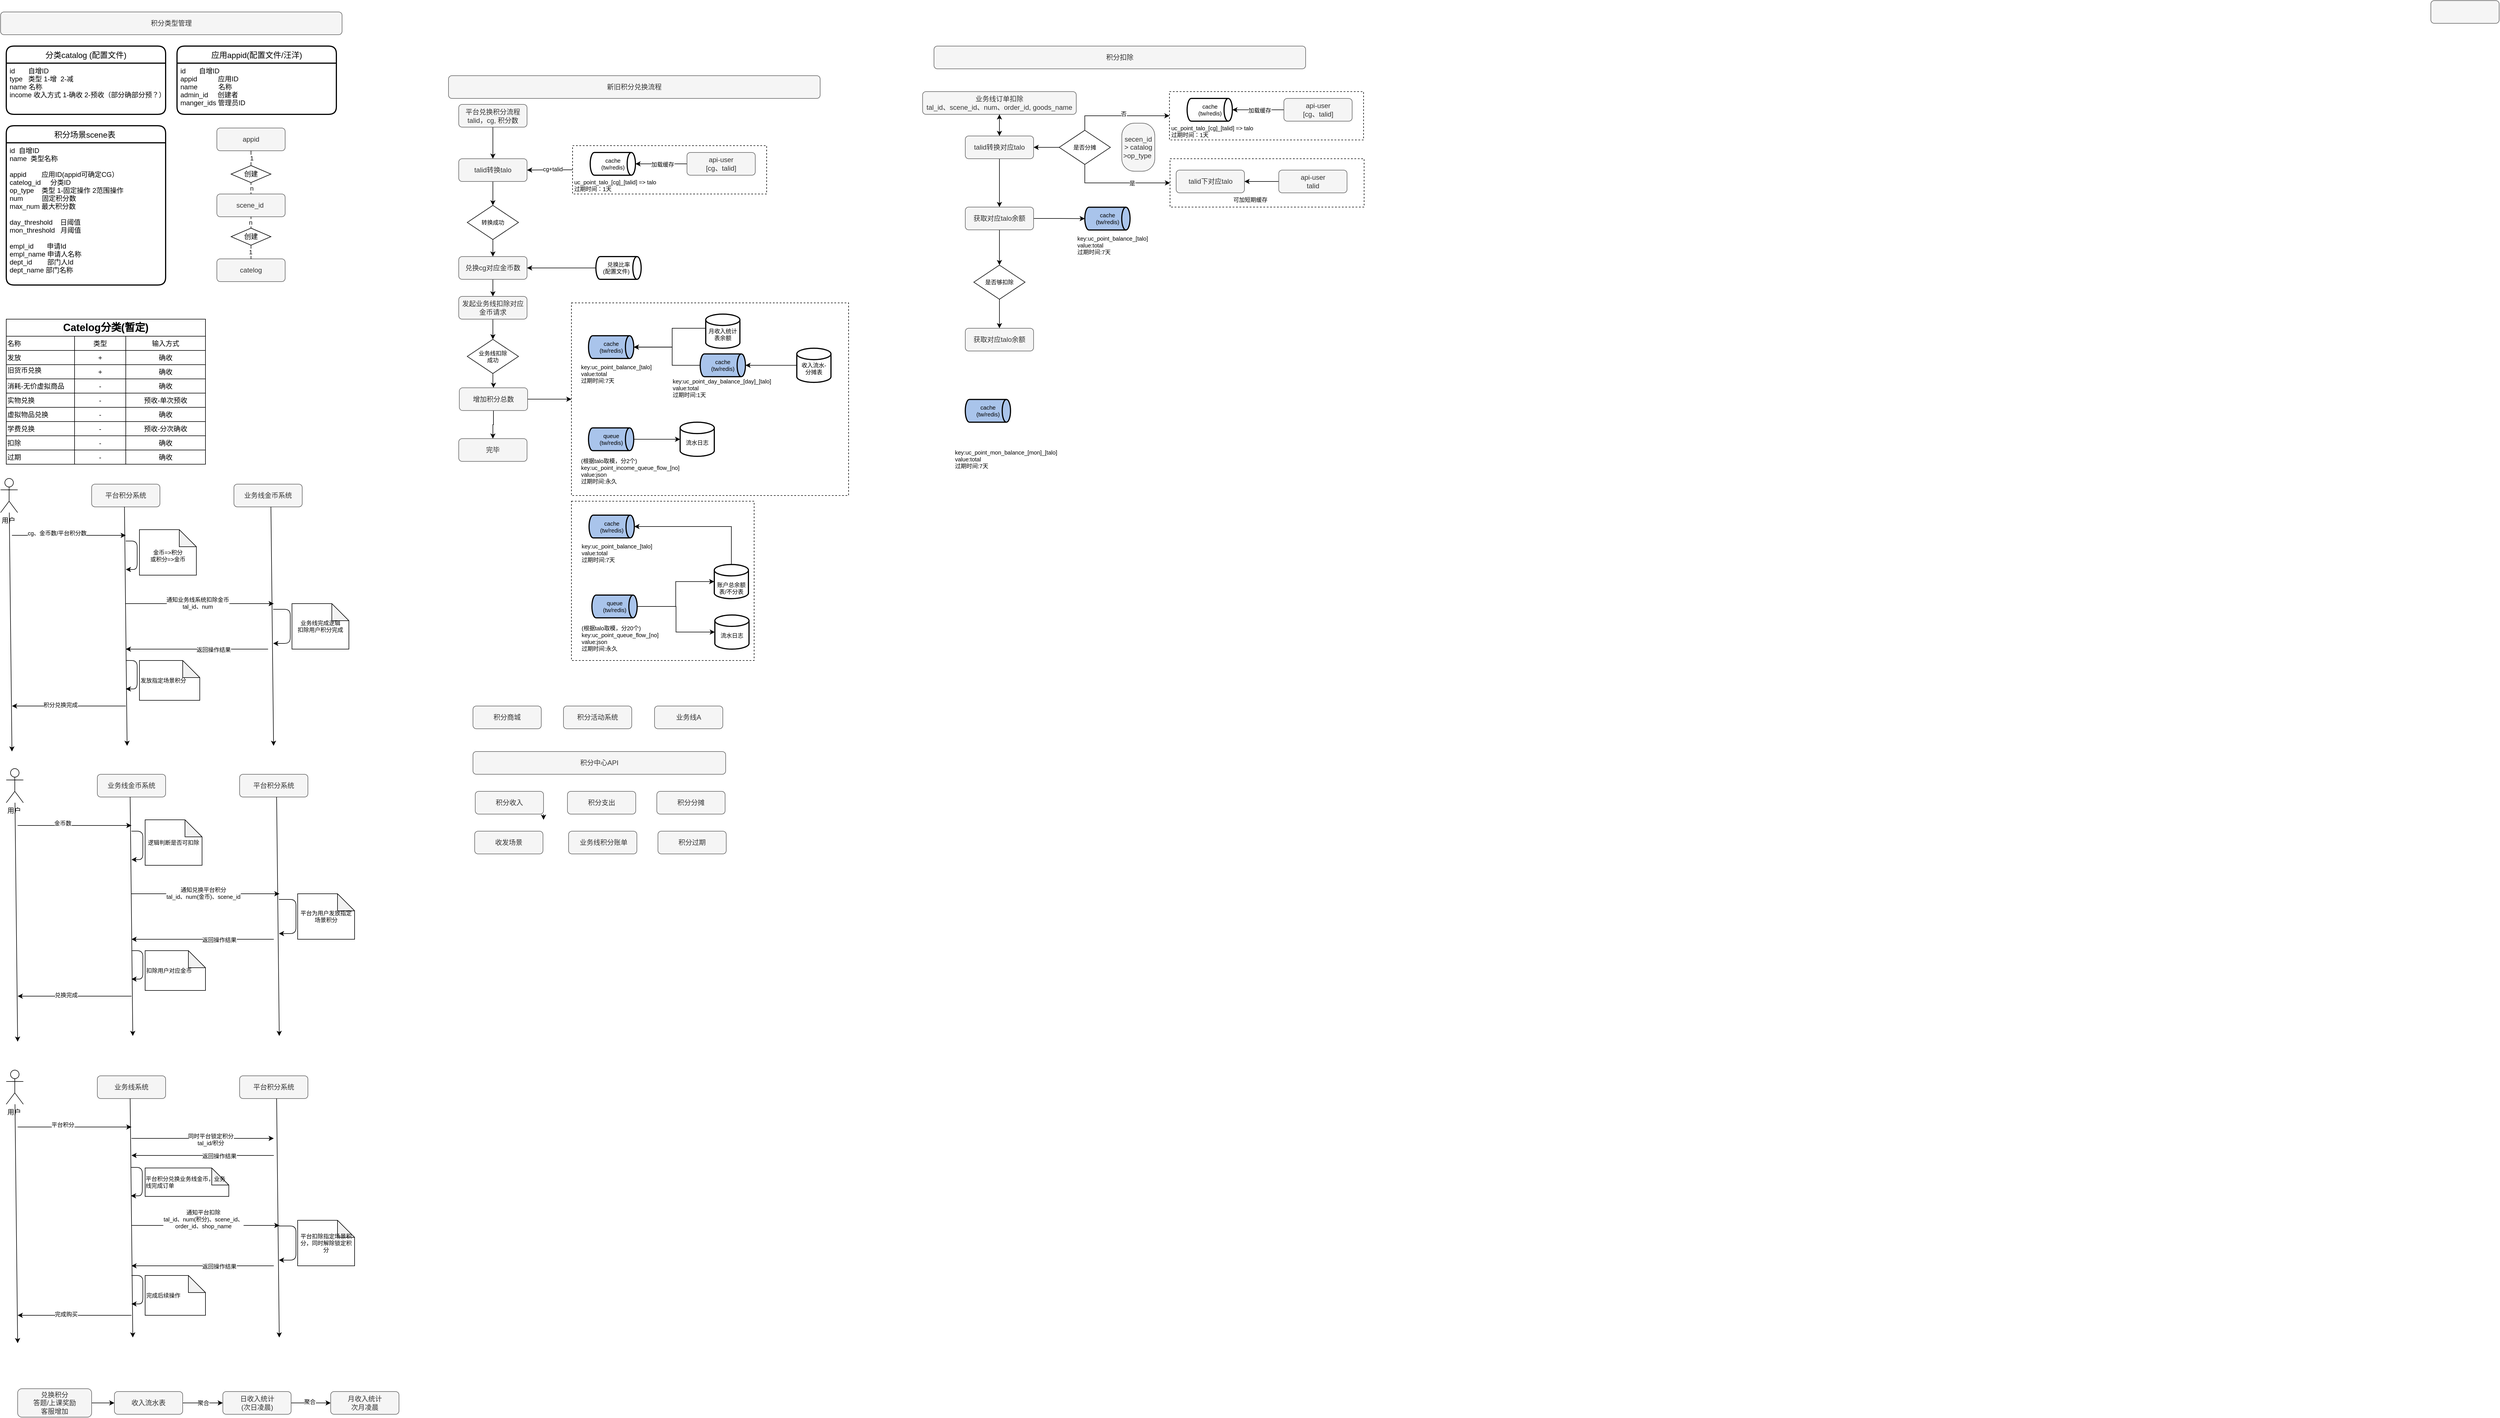 <mxfile version="14.0.1" type="github">
  <diagram id="adaZDFtTdaTdH5FZkwva" name="第 1 页">
    <mxGraphModel dx="1276" dy="1763" grid="1" gridSize="10" guides="1" tooltips="1" connect="1" arrows="1" fold="1" page="1" pageScale="1" pageWidth="827" pageHeight="1169" math="0" shadow="0">
      <root>
        <mxCell id="0" />
        <mxCell id="1" parent="0" />
        <mxCell id="AnFC6immAzE9Fkh495sT-370" value="" style="rounded=0;whiteSpace=wrap;html=1;fontSize=10;align=center;dashed=1;" vertex="1" parent="1">
          <mxGeometry x="2094.75" y="-882" width="341" height="85" as="geometry" />
        </mxCell>
        <mxCell id="AnFC6immAzE9Fkh495sT-204" value="" style="rounded=0;whiteSpace=wrap;html=1;fontSize=10;align=center;dashed=1;" vertex="1" parent="1">
          <mxGeometry x="1045" y="-905" width="341" height="85" as="geometry" />
        </mxCell>
        <mxCell id="AnFC6immAzE9Fkh495sT-1" value="&lt;div&gt;&lt;span&gt;积分类型管理&lt;/span&gt;&lt;/div&gt;" style="rounded=1;whiteSpace=wrap;html=1;fillColor=#f5f5f5;strokeColor=#666666;fontColor=#333333;glass=0;sketch=0;" vertex="1" parent="1">
          <mxGeometry x="40" y="-1140" width="600" height="40" as="geometry" />
        </mxCell>
        <mxCell id="AnFC6immAzE9Fkh495sT-2" value="积分场景scene表 " style="swimlane;childLayout=stackLayout;horizontal=1;startSize=30;horizontalStack=0;rounded=1;fontSize=14;fontStyle=0;strokeWidth=2;resizeParent=0;resizeLast=1;shadow=0;dashed=0;align=center;" vertex="1" parent="1">
          <mxGeometry x="50" y="-940" width="280" height="280" as="geometry" />
        </mxCell>
        <mxCell id="AnFC6immAzE9Fkh495sT-3" value="id  自增ID&#xa;name  类型名称&#xa;&#xa;appid        应用ID(appid可确定CG）&#xa;catelog_id     分类ID&#xa;op_type    类型 1-固定操作 2范围操作&#xa;num          固定积分数&#xa;max_num 最大积分数&#xa;&#xa;day_threshold    日阈值&#xa;mon_threshold   月阈值&#xa;&#xa;empl_id       申请Id&#xa;empl_name 申请人名称&#xa;dept_id        部门人Id&#xa;dept_name 部门名称" style="align=left;strokeColor=none;fillColor=none;spacingLeft=4;fontSize=12;verticalAlign=top;resizable=0;rotatable=0;part=1;" vertex="1" parent="AnFC6immAzE9Fkh495sT-2">
          <mxGeometry y="30" width="280" height="250" as="geometry" />
        </mxCell>
        <mxCell id="AnFC6immAzE9Fkh495sT-5" value="分类catalog (配置文件)" style="swimlane;childLayout=stackLayout;horizontal=1;startSize=30;horizontalStack=0;rounded=1;fontSize=14;fontStyle=0;strokeWidth=2;resizeParent=0;resizeLast=1;shadow=0;dashed=0;align=center;" vertex="1" parent="1">
          <mxGeometry x="50" y="-1080" width="280" height="120" as="geometry" />
        </mxCell>
        <mxCell id="AnFC6immAzE9Fkh495sT-6" value="id       自增ID&#xa;type   类型 1-增  2-减&#xa;name 名称&#xa;income 收入方式 1-确收 2-预收（部分确部分预？）&#xa;&#xa;&#xa;&#xa;" style="align=left;strokeColor=none;fillColor=none;spacingLeft=4;fontSize=12;verticalAlign=top;resizable=0;rotatable=0;part=1;" vertex="1" parent="AnFC6immAzE9Fkh495sT-5">
          <mxGeometry y="30" width="280" height="90" as="geometry" />
        </mxCell>
        <mxCell id="AnFC6immAzE9Fkh495sT-10" value="应用appid(配置文件/汪洋)" style="swimlane;childLayout=stackLayout;horizontal=1;startSize=30;horizontalStack=0;rounded=1;fontSize=14;fontStyle=0;strokeWidth=2;resizeParent=0;resizeLast=1;shadow=0;dashed=0;align=center;" vertex="1" parent="1">
          <mxGeometry x="350" y="-1080" width="280" height="120" as="geometry" />
        </mxCell>
        <mxCell id="AnFC6immAzE9Fkh495sT-11" value="id       自增ID&#xa;appid           应用ID&#xa;name           名称&#xa;admin_id     创建者&#xa;manger_ids 管理员ID&#xa;&#xa;&#xa;&#xa;" style="align=left;strokeColor=none;fillColor=none;spacingLeft=4;fontSize=12;verticalAlign=top;resizable=0;rotatable=0;part=1;" vertex="1" parent="AnFC6immAzE9Fkh495sT-10">
          <mxGeometry y="30" width="280" height="90" as="geometry" />
        </mxCell>
        <mxCell id="AnFC6immAzE9Fkh495sT-13" value="scene_id&amp;nbsp;" style="rounded=1;whiteSpace=wrap;html=1;fillColor=#f5f5f5;strokeColor=#666666;fontColor=#333333;glass=0;sketch=0;" vertex="1" parent="1">
          <mxGeometry x="420" y="-820" width="120" height="40" as="geometry" />
        </mxCell>
        <mxCell id="AnFC6immAzE9Fkh495sT-14" value="catelog" style="rounded=1;whiteSpace=wrap;html=1;fillColor=#f5f5f5;strokeColor=#666666;fontColor=#333333;glass=0;sketch=0;verticalAlign=middle;" vertex="1" parent="1">
          <mxGeometry x="420" y="-706" width="120" height="40" as="geometry" />
        </mxCell>
        <mxCell id="AnFC6immAzE9Fkh495sT-16" value="appid" style="rounded=1;whiteSpace=wrap;html=1;fillColor=#f5f5f5;strokeColor=#666666;fontColor=#333333;glass=0;sketch=0;" vertex="1" parent="1">
          <mxGeometry x="420" y="-936" width="120" height="40" as="geometry" />
        </mxCell>
        <mxCell id="AnFC6immAzE9Fkh495sT-22" value="创建" style="rhombus;whiteSpace=wrap;html=1;" vertex="1" parent="1">
          <mxGeometry x="445" y="-870" width="70" height="30" as="geometry" />
        </mxCell>
        <mxCell id="AnFC6immAzE9Fkh495sT-25" value="" style="endArrow=none;html=1;entryX=0.5;entryY=1;entryDx=0;entryDy=0;exitX=0.5;exitY=0;exitDx=0;exitDy=0;" edge="1" parent="1" source="AnFC6immAzE9Fkh495sT-22" target="AnFC6immAzE9Fkh495sT-16">
          <mxGeometry width="50" height="50" relative="1" as="geometry">
            <mxPoint x="460" y="-820" as="sourcePoint" />
            <mxPoint x="510" y="-870" as="targetPoint" />
          </mxGeometry>
        </mxCell>
        <mxCell id="AnFC6immAzE9Fkh495sT-26" value="1" style="edgeLabel;html=1;align=center;verticalAlign=middle;resizable=0;points=[];" vertex="1" connectable="0" parent="AnFC6immAzE9Fkh495sT-25">
          <mxGeometry y="-1" relative="1" as="geometry">
            <mxPoint as="offset" />
          </mxGeometry>
        </mxCell>
        <mxCell id="AnFC6immAzE9Fkh495sT-27" value="" style="endArrow=none;html=1;entryX=0.5;entryY=1;entryDx=0;entryDy=0;exitX=0.5;exitY=0;exitDx=0;exitDy=0;" edge="1" parent="1" source="AnFC6immAzE9Fkh495sT-13" target="AnFC6immAzE9Fkh495sT-22">
          <mxGeometry width="50" height="50" relative="1" as="geometry">
            <mxPoint x="490" y="-860" as="sourcePoint" />
            <mxPoint x="490" y="-890" as="targetPoint" />
          </mxGeometry>
        </mxCell>
        <mxCell id="AnFC6immAzE9Fkh495sT-28" value="n" style="edgeLabel;html=1;align=center;verticalAlign=middle;resizable=0;points=[];" vertex="1" connectable="0" parent="AnFC6immAzE9Fkh495sT-27">
          <mxGeometry y="-1" relative="1" as="geometry">
            <mxPoint as="offset" />
          </mxGeometry>
        </mxCell>
        <mxCell id="AnFC6immAzE9Fkh495sT-29" value="创建" style="rhombus;whiteSpace=wrap;html=1;verticalAlign=middle;" vertex="1" parent="1">
          <mxGeometry x="445" y="-760" width="70" height="30" as="geometry" />
        </mxCell>
        <mxCell id="AnFC6immAzE9Fkh495sT-30" value="" style="endArrow=none;html=1;entryX=0.5;entryY=0;entryDx=0;entryDy=0;exitX=0.5;exitY=1;exitDx=0;exitDy=0;" edge="1" parent="1" source="AnFC6immAzE9Fkh495sT-13" target="AnFC6immAzE9Fkh495sT-29">
          <mxGeometry width="50" height="50" relative="1" as="geometry">
            <mxPoint x="490" y="-850" as="sourcePoint" />
            <mxPoint x="490" y="-890" as="targetPoint" />
          </mxGeometry>
        </mxCell>
        <mxCell id="AnFC6immAzE9Fkh495sT-31" value="n" style="edgeLabel;html=1;align=center;verticalAlign=middle;resizable=0;points=[];" vertex="1" connectable="0" parent="AnFC6immAzE9Fkh495sT-30">
          <mxGeometry y="-1" relative="1" as="geometry">
            <mxPoint as="offset" />
          </mxGeometry>
        </mxCell>
        <mxCell id="AnFC6immAzE9Fkh495sT-32" value="" style="endArrow=none;html=1;entryX=0.5;entryY=0;entryDx=0;entryDy=0;exitX=0.5;exitY=1;exitDx=0;exitDy=0;verticalAlign=middle;" edge="1" parent="1" source="AnFC6immAzE9Fkh495sT-29" target="AnFC6immAzE9Fkh495sT-14">
          <mxGeometry width="50" height="50" relative="1" as="geometry">
            <mxPoint x="479.5" y="-682" as="sourcePoint" />
            <mxPoint x="479.5" y="-636" as="targetPoint" />
          </mxGeometry>
        </mxCell>
        <mxCell id="AnFC6immAzE9Fkh495sT-33" value="1" style="edgeLabel;html=1;align=center;verticalAlign=middle;resizable=0;points=[];" vertex="1" connectable="0" parent="AnFC6immAzE9Fkh495sT-32">
          <mxGeometry y="-1" relative="1" as="geometry">
            <mxPoint as="offset" />
          </mxGeometry>
        </mxCell>
        <mxCell id="AnFC6immAzE9Fkh495sT-37" value="&lt;h1&gt;&lt;br&gt;&lt;/h1&gt;&lt;div&gt;&lt;div&gt;&lt;br&gt;&lt;/div&gt;&lt;div&gt;&lt;br&gt;&lt;/div&gt;&lt;/div&gt;&lt;div&gt;&lt;br&gt;&lt;/div&gt;" style="text;html=1;strokeColor=none;fillColor=none;spacing=5;spacingTop=-20;whiteSpace=wrap;overflow=hidden;rounded=0;" vertex="1" parent="1">
          <mxGeometry x="100" y="-635" width="590" height="250" as="geometry" />
        </mxCell>
        <mxCell id="AnFC6immAzE9Fkh495sT-49" value="&lt;h1 style=&quot;color: rgb(0 , 0 , 0) ; font-family: &amp;#34;helvetica&amp;#34; ; font-style: normal ; letter-spacing: normal ; text-align: left ; text-indent: 0px ; text-transform: none ; word-spacing: 0px ; background-color: rgb(248 , 249 , 250) ; font-size: 18px&quot;&gt;Catelog分类(暂定)&lt;/h1&gt;" style="shape=table;html=1;whiteSpace=wrap;startSize=30;container=1;collapsible=0;childLayout=tableLayout;fontStyle=1;align=center;" vertex="1" parent="1">
          <mxGeometry x="50" y="-600" width="350" height="255" as="geometry" />
        </mxCell>
        <mxCell id="AnFC6immAzE9Fkh495sT-83" style="shape=partialRectangle;html=1;whiteSpace=wrap;collapsible=0;dropTarget=0;pointerEvents=0;fillColor=none;top=0;left=0;bottom=0;right=0;points=[[0,0.5],[1,0.5]];portConstraint=eastwest;" vertex="1" parent="AnFC6immAzE9Fkh495sT-49">
          <mxGeometry y="30" width="350" height="25" as="geometry" />
        </mxCell>
        <mxCell id="AnFC6immAzE9Fkh495sT-84" value="名称" style="shape=partialRectangle;html=1;whiteSpace=wrap;connectable=0;fillColor=none;top=0;left=0;bottom=0;right=0;overflow=hidden;align=left;" vertex="1" parent="AnFC6immAzE9Fkh495sT-83">
          <mxGeometry width="120" height="25" as="geometry" />
        </mxCell>
        <mxCell id="AnFC6immAzE9Fkh495sT-85" value="类型" style="shape=partialRectangle;html=1;whiteSpace=wrap;connectable=0;fillColor=none;top=0;left=0;bottom=0;right=0;overflow=hidden;" vertex="1" parent="AnFC6immAzE9Fkh495sT-83">
          <mxGeometry x="120" width="90" height="25" as="geometry" />
        </mxCell>
        <mxCell id="AnFC6immAzE9Fkh495sT-86" value="输入方式" style="shape=partialRectangle;html=1;whiteSpace=wrap;connectable=0;fillColor=none;top=0;left=0;bottom=0;right=0;overflow=hidden;" vertex="1" parent="AnFC6immAzE9Fkh495sT-83">
          <mxGeometry x="210" width="140" height="25" as="geometry" />
        </mxCell>
        <mxCell id="AnFC6immAzE9Fkh495sT-50" value="" style="shape=partialRectangle;html=1;whiteSpace=wrap;collapsible=0;dropTarget=0;pointerEvents=0;fillColor=none;top=0;left=0;bottom=0;right=0;points=[[0,0.5],[1,0.5]];portConstraint=eastwest;" vertex="1" parent="AnFC6immAzE9Fkh495sT-49">
          <mxGeometry y="55" width="350" height="25" as="geometry" />
        </mxCell>
        <mxCell id="AnFC6immAzE9Fkh495sT-51" value="&lt;div&gt;发放&lt;/div&gt;" style="shape=partialRectangle;html=1;whiteSpace=wrap;connectable=0;fillColor=none;top=0;left=0;bottom=0;right=0;overflow=hidden;align=left;" vertex="1" parent="AnFC6immAzE9Fkh495sT-50">
          <mxGeometry width="120" height="25" as="geometry" />
        </mxCell>
        <mxCell id="AnFC6immAzE9Fkh495sT-52" value="+" style="shape=partialRectangle;html=1;whiteSpace=wrap;connectable=0;fillColor=none;top=0;left=0;bottom=0;right=0;overflow=hidden;" vertex="1" parent="AnFC6immAzE9Fkh495sT-50">
          <mxGeometry x="120" width="90" height="25" as="geometry" />
        </mxCell>
        <mxCell id="AnFC6immAzE9Fkh495sT-53" value="确收" style="shape=partialRectangle;html=1;whiteSpace=wrap;connectable=0;fillColor=none;top=0;left=0;bottom=0;right=0;overflow=hidden;" vertex="1" parent="AnFC6immAzE9Fkh495sT-50">
          <mxGeometry x="210" width="140" height="25" as="geometry" />
        </mxCell>
        <mxCell id="AnFC6immAzE9Fkh495sT-54" value="" style="shape=partialRectangle;html=1;whiteSpace=wrap;collapsible=0;dropTarget=0;pointerEvents=0;fillColor=none;top=0;left=0;bottom=0;right=0;points=[[0,0.5],[1,0.5]];portConstraint=eastwest;" vertex="1" parent="AnFC6immAzE9Fkh495sT-49">
          <mxGeometry y="80" width="350" height="25" as="geometry" />
        </mxCell>
        <mxCell id="AnFC6immAzE9Fkh495sT-55" value="&lt;div&gt;旧货币兑换&lt;/div&gt;&lt;div&gt;&lt;br&gt;&lt;/div&gt;" style="shape=partialRectangle;html=1;whiteSpace=wrap;connectable=0;fillColor=none;top=0;left=0;bottom=0;right=0;overflow=hidden;align=left;" vertex="1" parent="AnFC6immAzE9Fkh495sT-54">
          <mxGeometry width="120" height="25" as="geometry" />
        </mxCell>
        <mxCell id="AnFC6immAzE9Fkh495sT-56" value="+" style="shape=partialRectangle;html=1;whiteSpace=wrap;connectable=0;fillColor=none;top=0;left=0;bottom=0;right=0;overflow=hidden;" vertex="1" parent="AnFC6immAzE9Fkh495sT-54">
          <mxGeometry x="120" width="90" height="25" as="geometry" />
        </mxCell>
        <mxCell id="AnFC6immAzE9Fkh495sT-57" value="&lt;span&gt;确收&lt;/span&gt;" style="shape=partialRectangle;html=1;whiteSpace=wrap;connectable=0;fillColor=none;top=0;left=0;bottom=0;right=0;overflow=hidden;" vertex="1" parent="AnFC6immAzE9Fkh495sT-54">
          <mxGeometry x="210" width="140" height="25" as="geometry" />
        </mxCell>
        <mxCell id="AnFC6immAzE9Fkh495sT-58" value="" style="shape=partialRectangle;html=1;whiteSpace=wrap;collapsible=0;dropTarget=0;pointerEvents=0;fillColor=none;top=0;left=0;bottom=0;right=0;points=[[0,0.5],[1,0.5]];portConstraint=eastwest;" vertex="1" parent="AnFC6immAzE9Fkh495sT-49">
          <mxGeometry y="105" width="350" height="25" as="geometry" />
        </mxCell>
        <mxCell id="AnFC6immAzE9Fkh495sT-59" value="&lt;span&gt;消耗-&lt;/span&gt;&lt;span&gt;无价虚拟商品&lt;br&gt;&lt;/span&gt;" style="shape=partialRectangle;html=1;whiteSpace=wrap;connectable=0;fillColor=none;top=0;left=0;bottom=0;right=0;overflow=hidden;align=left;" vertex="1" parent="AnFC6immAzE9Fkh495sT-58">
          <mxGeometry width="120" height="25" as="geometry" />
        </mxCell>
        <mxCell id="AnFC6immAzE9Fkh495sT-60" value="&lt;div style=&quot;text-align: left&quot;&gt;-&lt;/div&gt;" style="shape=partialRectangle;html=1;whiteSpace=wrap;connectable=0;fillColor=none;top=0;left=0;bottom=0;right=0;overflow=hidden;" vertex="1" parent="AnFC6immAzE9Fkh495sT-58">
          <mxGeometry x="120" width="90" height="25" as="geometry" />
        </mxCell>
        <mxCell id="AnFC6immAzE9Fkh495sT-61" value="&lt;span&gt;确收&lt;/span&gt;" style="shape=partialRectangle;html=1;whiteSpace=wrap;connectable=0;fillColor=none;top=0;left=0;bottom=0;right=0;overflow=hidden;" vertex="1" parent="AnFC6immAzE9Fkh495sT-58">
          <mxGeometry x="210" width="140" height="25" as="geometry" />
        </mxCell>
        <mxCell id="AnFC6immAzE9Fkh495sT-62" style="shape=partialRectangle;html=1;whiteSpace=wrap;collapsible=0;dropTarget=0;pointerEvents=0;fillColor=none;top=0;left=0;bottom=0;right=0;points=[[0,0.5],[1,0.5]];portConstraint=eastwest;" vertex="1" parent="AnFC6immAzE9Fkh495sT-49">
          <mxGeometry y="130" width="350" height="25" as="geometry" />
        </mxCell>
        <mxCell id="AnFC6immAzE9Fkh495sT-63" value="&lt;div style=&quot;&quot;&gt;实物兑换&lt;/div&gt;" style="shape=partialRectangle;html=1;whiteSpace=wrap;connectable=0;fillColor=none;top=0;left=0;bottom=0;right=0;overflow=hidden;align=left;" vertex="1" parent="AnFC6immAzE9Fkh495sT-62">
          <mxGeometry width="120" height="25" as="geometry" />
        </mxCell>
        <mxCell id="AnFC6immAzE9Fkh495sT-64" value="-" style="shape=partialRectangle;html=1;whiteSpace=wrap;connectable=0;fillColor=none;top=0;left=0;bottom=0;right=0;overflow=hidden;" vertex="1" parent="AnFC6immAzE9Fkh495sT-62">
          <mxGeometry x="120" width="90" height="25" as="geometry" />
        </mxCell>
        <mxCell id="AnFC6immAzE9Fkh495sT-65" value="预收-单次预收" style="shape=partialRectangle;html=1;whiteSpace=wrap;connectable=0;fillColor=none;top=0;left=0;bottom=0;right=0;overflow=hidden;" vertex="1" parent="AnFC6immAzE9Fkh495sT-62">
          <mxGeometry x="210" width="140" height="25" as="geometry" />
        </mxCell>
        <mxCell id="AnFC6immAzE9Fkh495sT-66" style="shape=partialRectangle;html=1;whiteSpace=wrap;collapsible=0;dropTarget=0;pointerEvents=0;fillColor=none;top=0;left=0;bottom=0;right=0;points=[[0,0.5],[1,0.5]];portConstraint=eastwest;" vertex="1" parent="AnFC6immAzE9Fkh495sT-49">
          <mxGeometry y="155" width="350" height="25" as="geometry" />
        </mxCell>
        <mxCell id="AnFC6immAzE9Fkh495sT-67" value="&lt;div style=&quot;&quot;&gt;虚拟物品兑换&lt;/div&gt;" style="shape=partialRectangle;html=1;whiteSpace=wrap;connectable=0;fillColor=none;top=0;left=0;bottom=0;right=0;overflow=hidden;align=left;" vertex="1" parent="AnFC6immAzE9Fkh495sT-66">
          <mxGeometry width="120" height="25" as="geometry" />
        </mxCell>
        <mxCell id="AnFC6immAzE9Fkh495sT-68" value="-" style="shape=partialRectangle;html=1;whiteSpace=wrap;connectable=0;fillColor=none;top=0;left=0;bottom=0;right=0;overflow=hidden;" vertex="1" parent="AnFC6immAzE9Fkh495sT-66">
          <mxGeometry x="120" width="90" height="25" as="geometry" />
        </mxCell>
        <mxCell id="AnFC6immAzE9Fkh495sT-69" value="确收" style="shape=partialRectangle;html=1;whiteSpace=wrap;connectable=0;fillColor=none;top=0;left=0;bottom=0;right=0;overflow=hidden;" vertex="1" parent="AnFC6immAzE9Fkh495sT-66">
          <mxGeometry x="210" width="140" height="25" as="geometry" />
        </mxCell>
        <mxCell id="AnFC6immAzE9Fkh495sT-70" style="shape=partialRectangle;html=1;whiteSpace=wrap;collapsible=0;dropTarget=0;pointerEvents=0;fillColor=none;top=0;left=0;bottom=0;right=0;points=[[0,0.5],[1,0.5]];portConstraint=eastwest;" vertex="1" parent="AnFC6immAzE9Fkh495sT-49">
          <mxGeometry y="180" width="350" height="25" as="geometry" />
        </mxCell>
        <mxCell id="AnFC6immAzE9Fkh495sT-71" value="&lt;div&gt;学费兑换&lt;/div&gt;" style="shape=partialRectangle;html=1;whiteSpace=wrap;connectable=0;fillColor=none;top=0;left=0;bottom=0;right=0;overflow=hidden;align=left;" vertex="1" parent="AnFC6immAzE9Fkh495sT-70">
          <mxGeometry width="120" height="25" as="geometry" />
        </mxCell>
        <mxCell id="AnFC6immAzE9Fkh495sT-72" value="-" style="shape=partialRectangle;html=1;whiteSpace=wrap;connectable=0;fillColor=none;top=0;left=0;bottom=0;right=0;overflow=hidden;" vertex="1" parent="AnFC6immAzE9Fkh495sT-70">
          <mxGeometry x="120" width="90" height="25" as="geometry" />
        </mxCell>
        <mxCell id="AnFC6immAzE9Fkh495sT-73" value="&lt;span style=&quot;text-align: left&quot;&gt;预收-&lt;/span&gt;&lt;span&gt;分次确收&lt;/span&gt;&lt;span style=&quot;text-align: left&quot;&gt;&lt;br&gt;&lt;/span&gt;" style="shape=partialRectangle;html=1;whiteSpace=wrap;connectable=0;fillColor=none;top=0;left=0;bottom=0;right=0;overflow=hidden;" vertex="1" parent="AnFC6immAzE9Fkh495sT-70">
          <mxGeometry x="210" width="140" height="25" as="geometry" />
        </mxCell>
        <mxCell id="AnFC6immAzE9Fkh495sT-75" style="shape=partialRectangle;html=1;whiteSpace=wrap;collapsible=0;dropTarget=0;pointerEvents=0;fillColor=none;top=0;left=0;bottom=0;right=0;points=[[0,0.5],[1,0.5]];portConstraint=eastwest;" vertex="1" parent="AnFC6immAzE9Fkh495sT-49">
          <mxGeometry y="205" width="350" height="25" as="geometry" />
        </mxCell>
        <mxCell id="AnFC6immAzE9Fkh495sT-76" value="&lt;span style=&quot;&quot;&gt;扣除&lt;/span&gt;" style="shape=partialRectangle;html=1;whiteSpace=wrap;connectable=0;fillColor=none;top=0;left=0;bottom=0;right=0;overflow=hidden;align=left;" vertex="1" parent="AnFC6immAzE9Fkh495sT-75">
          <mxGeometry width="120" height="25" as="geometry" />
        </mxCell>
        <mxCell id="AnFC6immAzE9Fkh495sT-77" value="-" style="shape=partialRectangle;html=1;whiteSpace=wrap;connectable=0;fillColor=none;top=0;left=0;bottom=0;right=0;overflow=hidden;" vertex="1" parent="AnFC6immAzE9Fkh495sT-75">
          <mxGeometry x="120" width="90" height="25" as="geometry" />
        </mxCell>
        <mxCell id="AnFC6immAzE9Fkh495sT-78" value="确收" style="shape=partialRectangle;html=1;whiteSpace=wrap;connectable=0;fillColor=none;top=0;left=0;bottom=0;right=0;overflow=hidden;" vertex="1" parent="AnFC6immAzE9Fkh495sT-75">
          <mxGeometry x="210" width="140" height="25" as="geometry" />
        </mxCell>
        <mxCell id="AnFC6immAzE9Fkh495sT-79" style="shape=partialRectangle;html=1;whiteSpace=wrap;collapsible=0;dropTarget=0;pointerEvents=0;fillColor=none;top=0;left=0;bottom=0;right=0;points=[[0,0.5],[1,0.5]];portConstraint=eastwest;" vertex="1" parent="AnFC6immAzE9Fkh495sT-49">
          <mxGeometry y="230" width="350" height="25" as="geometry" />
        </mxCell>
        <mxCell id="AnFC6immAzE9Fkh495sT-80" value="&lt;span style=&quot;&quot;&gt;过期&lt;/span&gt;" style="shape=partialRectangle;html=1;whiteSpace=wrap;connectable=0;fillColor=none;top=0;left=0;bottom=0;right=0;overflow=hidden;align=left;" vertex="1" parent="AnFC6immAzE9Fkh495sT-79">
          <mxGeometry width="120" height="25" as="geometry" />
        </mxCell>
        <mxCell id="AnFC6immAzE9Fkh495sT-81" value="-" style="shape=partialRectangle;html=1;whiteSpace=wrap;connectable=0;fillColor=none;top=0;left=0;bottom=0;right=0;overflow=hidden;" vertex="1" parent="AnFC6immAzE9Fkh495sT-79">
          <mxGeometry x="120" width="90" height="25" as="geometry" />
        </mxCell>
        <mxCell id="AnFC6immAzE9Fkh495sT-82" value="确收" style="shape=partialRectangle;html=1;whiteSpace=wrap;connectable=0;fillColor=none;top=0;left=0;bottom=0;right=0;overflow=hidden;" vertex="1" parent="AnFC6immAzE9Fkh495sT-79">
          <mxGeometry x="210" width="140" height="25" as="geometry" />
        </mxCell>
        <mxCell id="AnFC6immAzE9Fkh495sT-87" value="用户" style="shape=umlActor;verticalLabelPosition=bottom;verticalAlign=top;html=1;outlineConnect=0;align=left;" vertex="1" parent="1">
          <mxGeometry x="40" y="-320" width="30" height="60" as="geometry" />
        </mxCell>
        <mxCell id="AnFC6immAzE9Fkh495sT-88" value="平台积分系统" style="rounded=1;whiteSpace=wrap;html=1;fillColor=#f5f5f5;strokeColor=#666666;fontColor=#333333;glass=0;sketch=0;align=center;" vertex="1" parent="1">
          <mxGeometry x="200" y="-310" width="120" height="40" as="geometry" />
        </mxCell>
        <mxCell id="AnFC6immAzE9Fkh495sT-89" value="业务线金币系统" style="rounded=1;whiteSpace=wrap;html=1;fillColor=#f5f5f5;strokeColor=#666666;fontColor=#333333;glass=0;sketch=0;align=center;" vertex="1" parent="1">
          <mxGeometry x="450" y="-310" width="120" height="40" as="geometry" />
        </mxCell>
        <mxCell id="AnFC6immAzE9Fkh495sT-90" value="" style="endArrow=classic;html=1;" edge="1" parent="1" source="AnFC6immAzE9Fkh495sT-87">
          <mxGeometry width="50" height="50" relative="1" as="geometry">
            <mxPoint x="50" y="-150" as="sourcePoint" />
            <mxPoint x="60" y="160" as="targetPoint" />
          </mxGeometry>
        </mxCell>
        <mxCell id="AnFC6immAzE9Fkh495sT-92" value="" style="endArrow=classic;html=1;" edge="1" parent="1">
          <mxGeometry width="50" height="50" relative="1" as="geometry">
            <mxPoint x="257.663" y="-270" as="sourcePoint" />
            <mxPoint x="262.33" y="150" as="targetPoint" />
          </mxGeometry>
        </mxCell>
        <mxCell id="AnFC6immAzE9Fkh495sT-93" value="" style="endArrow=classic;html=1;" edge="1" parent="1">
          <mxGeometry width="50" height="50" relative="1" as="geometry">
            <mxPoint x="515.003" y="-270" as="sourcePoint" />
            <mxPoint x="519.67" y="150" as="targetPoint" />
          </mxGeometry>
        </mxCell>
        <mxCell id="AnFC6immAzE9Fkh495sT-94" value="" style="endArrow=classic;html=1;" edge="1" parent="1">
          <mxGeometry width="50" height="50" relative="1" as="geometry">
            <mxPoint x="60" y="-220" as="sourcePoint" />
            <mxPoint x="260" y="-220" as="targetPoint" />
          </mxGeometry>
        </mxCell>
        <mxCell id="AnFC6immAzE9Fkh495sT-95" value="&lt;font style=&quot;font-size: 10px&quot;&gt;cg、金币数/平台积分数&lt;/font&gt;" style="edgeLabel;html=1;align=center;verticalAlign=middle;resizable=0;points=[];" vertex="1" connectable="0" parent="AnFC6immAzE9Fkh495sT-94">
          <mxGeometry x="-0.21" y="4" relative="1" as="geometry">
            <mxPoint as="offset" />
          </mxGeometry>
        </mxCell>
        <mxCell id="AnFC6immAzE9Fkh495sT-97" value="" style="endArrow=classic;html=1;" edge="1" parent="1">
          <mxGeometry width="50" height="50" relative="1" as="geometry">
            <mxPoint x="260" y="-210" as="sourcePoint" />
            <mxPoint x="260" y="-160" as="targetPoint" />
            <Array as="points">
              <mxPoint x="280" y="-210" />
              <mxPoint x="280" y="-160" />
            </Array>
          </mxGeometry>
        </mxCell>
        <mxCell id="AnFC6immAzE9Fkh495sT-99" value="" style="endArrow=classic;html=1;fontSize=10;" edge="1" parent="1">
          <mxGeometry width="50" height="50" relative="1" as="geometry">
            <mxPoint x="260" y="-100" as="sourcePoint" />
            <mxPoint x="520" y="-100" as="targetPoint" />
          </mxGeometry>
        </mxCell>
        <mxCell id="AnFC6immAzE9Fkh495sT-101" value="通知业务线系统扣除金币&lt;br&gt;tal_id、num" style="edgeLabel;html=1;align=center;verticalAlign=middle;resizable=0;points=[];fontSize=10;" vertex="1" connectable="0" parent="AnFC6immAzE9Fkh495sT-99">
          <mxGeometry x="-0.034" y="1" relative="1" as="geometry">
            <mxPoint as="offset" />
          </mxGeometry>
        </mxCell>
        <mxCell id="AnFC6immAzE9Fkh495sT-100" value="&lt;br style=&quot;text-align: left&quot;&gt;&lt;font style=&quot;text-align: left&quot;&gt;金币=&amp;gt;积分&lt;br&gt;或积分=&amp;gt;金币&lt;/font&gt;" style="shape=note;whiteSpace=wrap;html=1;backgroundOutline=1;darkOpacity=0.05;fontSize=10;align=center;" vertex="1" parent="1">
          <mxGeometry x="284" y="-230" width="100" height="80" as="geometry" />
        </mxCell>
        <mxCell id="AnFC6immAzE9Fkh495sT-106" value="" style="endArrow=classic;html=1;fontSize=10;" edge="1" parent="1">
          <mxGeometry width="50" height="50" relative="1" as="geometry">
            <mxPoint x="519" y="-90" as="sourcePoint" />
            <mxPoint x="519" y="-30" as="targetPoint" />
            <Array as="points">
              <mxPoint x="549" y="-90" />
              <mxPoint x="549" y="-30" />
            </Array>
          </mxGeometry>
        </mxCell>
        <mxCell id="AnFC6immAzE9Fkh495sT-107" value="业务线完成逻辑&lt;br&gt;&lt;div style=&quot;text-align: left&quot;&gt;&lt;span&gt;扣除用户积分完成&lt;/span&gt;&lt;/div&gt;" style="shape=note;whiteSpace=wrap;html=1;backgroundOutline=1;darkOpacity=0.05;fontSize=10;align=center;" vertex="1" parent="1">
          <mxGeometry x="552" y="-100" width="100" height="80" as="geometry" />
        </mxCell>
        <mxCell id="AnFC6immAzE9Fkh495sT-109" value="" style="endArrow=classic;html=1;fontSize=10;" edge="1" parent="1">
          <mxGeometry width="50" height="50" relative="1" as="geometry">
            <mxPoint x="510" y="-20" as="sourcePoint" />
            <mxPoint x="260" y="-20" as="targetPoint" />
          </mxGeometry>
        </mxCell>
        <mxCell id="AnFC6immAzE9Fkh495sT-112" value="返回操作结果" style="edgeLabel;html=1;align=center;verticalAlign=middle;resizable=0;points=[];fontSize=10;" vertex="1" connectable="0" parent="AnFC6immAzE9Fkh495sT-109">
          <mxGeometry x="-0.233" y="1" relative="1" as="geometry">
            <mxPoint as="offset" />
          </mxGeometry>
        </mxCell>
        <mxCell id="AnFC6immAzE9Fkh495sT-110" value="" style="endArrow=classic;html=1;" edge="1" parent="1">
          <mxGeometry width="50" height="50" relative="1" as="geometry">
            <mxPoint x="260" as="sourcePoint" />
            <mxPoint x="260" y="50" as="targetPoint" />
            <Array as="points">
              <mxPoint x="280" />
              <mxPoint x="280" y="50" />
            </Array>
          </mxGeometry>
        </mxCell>
        <mxCell id="AnFC6immAzE9Fkh495sT-111" value="发放指定场景积分" style="shape=note;whiteSpace=wrap;html=1;backgroundOutline=1;darkOpacity=0.05;fontSize=10;align=left;" vertex="1" parent="1">
          <mxGeometry x="284" width="106" height="70" as="geometry" />
        </mxCell>
        <mxCell id="AnFC6immAzE9Fkh495sT-113" value="" style="endArrow=classic;html=1;fontSize=10;" edge="1" parent="1">
          <mxGeometry width="50" height="50" relative="1" as="geometry">
            <mxPoint x="260" y="80" as="sourcePoint" />
            <mxPoint x="60" y="80" as="targetPoint" />
            <Array as="points" />
          </mxGeometry>
        </mxCell>
        <mxCell id="AnFC6immAzE9Fkh495sT-114" value="积分兑换完成" style="edgeLabel;html=1;align=center;verticalAlign=middle;resizable=0;points=[];fontSize=10;" vertex="1" connectable="0" parent="AnFC6immAzE9Fkh495sT-113">
          <mxGeometry x="0.157" y="-2" relative="1" as="geometry">
            <mxPoint as="offset" />
          </mxGeometry>
        </mxCell>
        <mxCell id="AnFC6immAzE9Fkh495sT-115" value="用户" style="shape=umlActor;verticalLabelPosition=bottom;verticalAlign=top;html=1;outlineConnect=0;align=left;" vertex="1" parent="1">
          <mxGeometry x="50" y="190" width="30" height="60" as="geometry" />
        </mxCell>
        <mxCell id="AnFC6immAzE9Fkh495sT-116" value="业务线金币系统" style="rounded=1;whiteSpace=wrap;html=1;fillColor=#f5f5f5;strokeColor=#666666;fontColor=#333333;glass=0;sketch=0;align=center;" vertex="1" parent="1">
          <mxGeometry x="210" y="200" width="120" height="40" as="geometry" />
        </mxCell>
        <mxCell id="AnFC6immAzE9Fkh495sT-117" value="&lt;span&gt;平台积分系统&lt;/span&gt;" style="rounded=1;whiteSpace=wrap;html=1;fillColor=#f5f5f5;strokeColor=#666666;fontColor=#333333;glass=0;sketch=0;align=center;" vertex="1" parent="1">
          <mxGeometry x="460" y="200" width="120" height="40" as="geometry" />
        </mxCell>
        <mxCell id="AnFC6immAzE9Fkh495sT-118" value="" style="endArrow=classic;html=1;" edge="1" parent="1" source="AnFC6immAzE9Fkh495sT-115">
          <mxGeometry width="50" height="50" relative="1" as="geometry">
            <mxPoint x="60" y="360" as="sourcePoint" />
            <mxPoint x="70" y="670" as="targetPoint" />
          </mxGeometry>
        </mxCell>
        <mxCell id="AnFC6immAzE9Fkh495sT-119" value="" style="endArrow=classic;html=1;" edge="1" parent="1">
          <mxGeometry width="50" height="50" relative="1" as="geometry">
            <mxPoint x="267.663" y="240" as="sourcePoint" />
            <mxPoint x="272.33" y="660" as="targetPoint" />
          </mxGeometry>
        </mxCell>
        <mxCell id="AnFC6immAzE9Fkh495sT-120" value="" style="endArrow=classic;html=1;" edge="1" parent="1">
          <mxGeometry width="50" height="50" relative="1" as="geometry">
            <mxPoint x="525.003" y="240" as="sourcePoint" />
            <mxPoint x="529.67" y="660" as="targetPoint" />
          </mxGeometry>
        </mxCell>
        <mxCell id="AnFC6immAzE9Fkh495sT-121" value="" style="endArrow=classic;html=1;" edge="1" parent="1">
          <mxGeometry width="50" height="50" relative="1" as="geometry">
            <mxPoint x="70" y="290" as="sourcePoint" />
            <mxPoint x="270" y="290" as="targetPoint" />
          </mxGeometry>
        </mxCell>
        <mxCell id="AnFC6immAzE9Fkh495sT-122" value="&lt;font style=&quot;font-size: 10px&quot;&gt;金币数&lt;/font&gt;" style="edgeLabel;html=1;align=center;verticalAlign=middle;resizable=0;points=[];" vertex="1" connectable="0" parent="AnFC6immAzE9Fkh495sT-121">
          <mxGeometry x="-0.21" y="4" relative="1" as="geometry">
            <mxPoint as="offset" />
          </mxGeometry>
        </mxCell>
        <mxCell id="AnFC6immAzE9Fkh495sT-123" value="" style="endArrow=classic;html=1;" edge="1" parent="1">
          <mxGeometry width="50" height="50" relative="1" as="geometry">
            <mxPoint x="270" y="300" as="sourcePoint" />
            <mxPoint x="270" y="350" as="targetPoint" />
            <Array as="points">
              <mxPoint x="290" y="300" />
              <mxPoint x="290" y="350" />
            </Array>
          </mxGeometry>
        </mxCell>
        <mxCell id="AnFC6immAzE9Fkh495sT-124" value="" style="endArrow=classic;html=1;fontSize=10;" edge="1" parent="1">
          <mxGeometry width="50" height="50" relative="1" as="geometry">
            <mxPoint x="270" y="410" as="sourcePoint" />
            <mxPoint x="530" y="410" as="targetPoint" />
          </mxGeometry>
        </mxCell>
        <mxCell id="AnFC6immAzE9Fkh495sT-125" value="通知兑换平台积分&lt;br&gt;tal_id、num(金币)、scene_id" style="edgeLabel;html=1;align=center;verticalAlign=middle;resizable=0;points=[];fontSize=10;" vertex="1" connectable="0" parent="AnFC6immAzE9Fkh495sT-124">
          <mxGeometry x="-0.034" y="1" relative="1" as="geometry">
            <mxPoint as="offset" />
          </mxGeometry>
        </mxCell>
        <mxCell id="AnFC6immAzE9Fkh495sT-126" value="逻辑判断是否可扣除" style="shape=note;whiteSpace=wrap;html=1;backgroundOutline=1;darkOpacity=0.05;fontSize=10;align=center;" vertex="1" parent="1">
          <mxGeometry x="294" y="280" width="100" height="80" as="geometry" />
        </mxCell>
        <mxCell id="AnFC6immAzE9Fkh495sT-127" value="" style="endArrow=classic;html=1;fontSize=10;" edge="1" parent="1">
          <mxGeometry width="50" height="50" relative="1" as="geometry">
            <mxPoint x="529" y="420" as="sourcePoint" />
            <mxPoint x="529" y="480" as="targetPoint" />
            <Array as="points">
              <mxPoint x="559" y="420" />
              <mxPoint x="559" y="480" />
            </Array>
          </mxGeometry>
        </mxCell>
        <mxCell id="AnFC6immAzE9Fkh495sT-128" value="平台为用户发放指定场景积分" style="shape=note;whiteSpace=wrap;html=1;backgroundOutline=1;darkOpacity=0.05;fontSize=10;align=center;" vertex="1" parent="1">
          <mxGeometry x="562" y="410" width="100" height="80" as="geometry" />
        </mxCell>
        <mxCell id="AnFC6immAzE9Fkh495sT-129" value="" style="endArrow=classic;html=1;fontSize=10;" edge="1" parent="1">
          <mxGeometry width="50" height="50" relative="1" as="geometry">
            <mxPoint x="520" y="490" as="sourcePoint" />
            <mxPoint x="270" y="490" as="targetPoint" />
          </mxGeometry>
        </mxCell>
        <mxCell id="AnFC6immAzE9Fkh495sT-130" value="返回操作结果" style="edgeLabel;html=1;align=center;verticalAlign=middle;resizable=0;points=[];fontSize=10;" vertex="1" connectable="0" parent="AnFC6immAzE9Fkh495sT-129">
          <mxGeometry x="-0.233" y="1" relative="1" as="geometry">
            <mxPoint as="offset" />
          </mxGeometry>
        </mxCell>
        <mxCell id="AnFC6immAzE9Fkh495sT-131" value="" style="endArrow=classic;html=1;" edge="1" parent="1">
          <mxGeometry width="50" height="50" relative="1" as="geometry">
            <mxPoint x="270" y="510" as="sourcePoint" />
            <mxPoint x="270" y="560" as="targetPoint" />
            <Array as="points">
              <mxPoint x="290" y="510" />
              <mxPoint x="290" y="560" />
            </Array>
          </mxGeometry>
        </mxCell>
        <mxCell id="AnFC6immAzE9Fkh495sT-132" value="扣除用户对应金币" style="shape=note;whiteSpace=wrap;html=1;backgroundOutline=1;darkOpacity=0.05;fontSize=10;align=left;" vertex="1" parent="1">
          <mxGeometry x="294" y="510" width="106" height="70" as="geometry" />
        </mxCell>
        <mxCell id="AnFC6immAzE9Fkh495sT-133" value="" style="endArrow=classic;html=1;fontSize=10;" edge="1" parent="1">
          <mxGeometry width="50" height="50" relative="1" as="geometry">
            <mxPoint x="270" y="590" as="sourcePoint" />
            <mxPoint x="70" y="590" as="targetPoint" />
            <Array as="points" />
          </mxGeometry>
        </mxCell>
        <mxCell id="AnFC6immAzE9Fkh495sT-134" value="兑换完成" style="edgeLabel;html=1;align=center;verticalAlign=middle;resizable=0;points=[];fontSize=10;" vertex="1" connectable="0" parent="AnFC6immAzE9Fkh495sT-133">
          <mxGeometry x="0.157" y="-2" relative="1" as="geometry">
            <mxPoint as="offset" />
          </mxGeometry>
        </mxCell>
        <mxCell id="AnFC6immAzE9Fkh495sT-135" value="用户" style="shape=umlActor;verticalLabelPosition=bottom;verticalAlign=top;html=1;outlineConnect=0;align=left;" vertex="1" parent="1">
          <mxGeometry x="50" y="720" width="30" height="60" as="geometry" />
        </mxCell>
        <mxCell id="AnFC6immAzE9Fkh495sT-136" value="业务线系统" style="rounded=1;whiteSpace=wrap;html=1;fillColor=#f5f5f5;strokeColor=#666666;fontColor=#333333;glass=0;sketch=0;align=center;" vertex="1" parent="1">
          <mxGeometry x="210" y="730" width="120" height="40" as="geometry" />
        </mxCell>
        <mxCell id="AnFC6immAzE9Fkh495sT-137" value="&lt;span&gt;平台积分系统&lt;/span&gt;" style="rounded=1;whiteSpace=wrap;html=1;fillColor=#f5f5f5;strokeColor=#666666;fontColor=#333333;glass=0;sketch=0;align=center;" vertex="1" parent="1">
          <mxGeometry x="460" y="730" width="120" height="40" as="geometry" />
        </mxCell>
        <mxCell id="AnFC6immAzE9Fkh495sT-138" value="" style="endArrow=classic;html=1;" edge="1" parent="1" source="AnFC6immAzE9Fkh495sT-135">
          <mxGeometry width="50" height="50" relative="1" as="geometry">
            <mxPoint x="60" y="890" as="sourcePoint" />
            <mxPoint x="70" y="1200" as="targetPoint" />
          </mxGeometry>
        </mxCell>
        <mxCell id="AnFC6immAzE9Fkh495sT-139" value="" style="endArrow=classic;html=1;" edge="1" parent="1">
          <mxGeometry width="50" height="50" relative="1" as="geometry">
            <mxPoint x="267.663" y="770" as="sourcePoint" />
            <mxPoint x="272.33" y="1190" as="targetPoint" />
          </mxGeometry>
        </mxCell>
        <mxCell id="AnFC6immAzE9Fkh495sT-140" value="" style="endArrow=classic;html=1;" edge="1" parent="1">
          <mxGeometry width="50" height="50" relative="1" as="geometry">
            <mxPoint x="525.003" y="770" as="sourcePoint" />
            <mxPoint x="529.67" y="1190" as="targetPoint" />
          </mxGeometry>
        </mxCell>
        <mxCell id="AnFC6immAzE9Fkh495sT-141" value="" style="endArrow=classic;html=1;" edge="1" parent="1">
          <mxGeometry width="50" height="50" relative="1" as="geometry">
            <mxPoint x="70" y="820" as="sourcePoint" />
            <mxPoint x="270" y="820" as="targetPoint" />
          </mxGeometry>
        </mxCell>
        <mxCell id="AnFC6immAzE9Fkh495sT-142" value="&lt;span style=&quot;font-size: 10px&quot;&gt;平台积分&lt;/span&gt;" style="edgeLabel;html=1;align=center;verticalAlign=middle;resizable=0;points=[];" vertex="1" connectable="0" parent="AnFC6immAzE9Fkh495sT-141">
          <mxGeometry x="-0.21" y="4" relative="1" as="geometry">
            <mxPoint as="offset" />
          </mxGeometry>
        </mxCell>
        <mxCell id="AnFC6immAzE9Fkh495sT-143" value="" style="endArrow=classic;html=1;" edge="1" parent="1">
          <mxGeometry width="50" height="50" relative="1" as="geometry">
            <mxPoint x="269" y="891" as="sourcePoint" />
            <mxPoint x="269" y="941" as="targetPoint" />
            <Array as="points">
              <mxPoint x="289" y="891" />
              <mxPoint x="289" y="941" />
            </Array>
          </mxGeometry>
        </mxCell>
        <mxCell id="AnFC6immAzE9Fkh495sT-144" value="" style="endArrow=classic;html=1;fontSize=10;" edge="1" parent="1">
          <mxGeometry width="50" height="50" relative="1" as="geometry">
            <mxPoint x="270" y="993" as="sourcePoint" />
            <mxPoint x="530" y="993" as="targetPoint" />
          </mxGeometry>
        </mxCell>
        <mxCell id="AnFC6immAzE9Fkh495sT-145" value="通知平台扣除&lt;br&gt;tal_id、num(积分)、scene_id、&lt;br&gt;order_id、shop_name" style="edgeLabel;html=1;align=center;verticalAlign=middle;resizable=0;points=[];fontSize=10;" vertex="1" connectable="0" parent="AnFC6immAzE9Fkh495sT-144">
          <mxGeometry x="-0.034" y="1" relative="1" as="geometry">
            <mxPoint y="-10" as="offset" />
          </mxGeometry>
        </mxCell>
        <mxCell id="AnFC6immAzE9Fkh495sT-146" value="&lt;div style=&quot;text-align: left&quot;&gt;&lt;span&gt;平台积分兑换业务线&lt;/span&gt;&lt;span&gt;金币，业务线完成订单&lt;/span&gt;&lt;/div&gt;" style="shape=note;whiteSpace=wrap;html=1;backgroundOutline=1;darkOpacity=0.05;fontSize=10;align=center;" vertex="1" parent="1">
          <mxGeometry x="294" y="892" width="147" height="50" as="geometry" />
        </mxCell>
        <mxCell id="AnFC6immAzE9Fkh495sT-147" value="" style="endArrow=classic;html=1;fontSize=10;" edge="1" parent="1">
          <mxGeometry width="50" height="50" relative="1" as="geometry">
            <mxPoint x="529" y="994" as="sourcePoint" />
            <mxPoint x="529" y="1054" as="targetPoint" />
            <Array as="points">
              <mxPoint x="559" y="994" />
              <mxPoint x="559" y="1054" />
            </Array>
          </mxGeometry>
        </mxCell>
        <mxCell id="AnFC6immAzE9Fkh495sT-148" value="平台扣除指定场景积分，同时解除锁定积分" style="shape=note;whiteSpace=wrap;html=1;backgroundOutline=1;darkOpacity=0.05;fontSize=10;align=center;" vertex="1" parent="1">
          <mxGeometry x="562" y="984" width="100" height="80" as="geometry" />
        </mxCell>
        <mxCell id="AnFC6immAzE9Fkh495sT-149" value="" style="endArrow=classic;html=1;fontSize=10;" edge="1" parent="1">
          <mxGeometry width="50" height="50" relative="1" as="geometry">
            <mxPoint x="520" y="1064" as="sourcePoint" />
            <mxPoint x="270" y="1064" as="targetPoint" />
          </mxGeometry>
        </mxCell>
        <mxCell id="AnFC6immAzE9Fkh495sT-150" value="返回操作结果" style="edgeLabel;html=1;align=center;verticalAlign=middle;resizable=0;points=[];fontSize=10;" vertex="1" connectable="0" parent="AnFC6immAzE9Fkh495sT-149">
          <mxGeometry x="-0.233" y="1" relative="1" as="geometry">
            <mxPoint as="offset" />
          </mxGeometry>
        </mxCell>
        <mxCell id="AnFC6immAzE9Fkh495sT-151" value="" style="endArrow=classic;html=1;" edge="1" parent="1">
          <mxGeometry width="50" height="50" relative="1" as="geometry">
            <mxPoint x="270" y="1081" as="sourcePoint" />
            <mxPoint x="270" y="1131" as="targetPoint" />
            <Array as="points">
              <mxPoint x="290" y="1081" />
              <mxPoint x="290" y="1131" />
            </Array>
          </mxGeometry>
        </mxCell>
        <mxCell id="AnFC6immAzE9Fkh495sT-152" value="完成后续操作" style="shape=note;whiteSpace=wrap;html=1;backgroundOutline=1;darkOpacity=0.05;fontSize=10;align=left;" vertex="1" parent="1">
          <mxGeometry x="294" y="1081" width="106" height="70" as="geometry" />
        </mxCell>
        <mxCell id="AnFC6immAzE9Fkh495sT-153" value="" style="endArrow=classic;html=1;fontSize=10;" edge="1" parent="1">
          <mxGeometry width="50" height="50" relative="1" as="geometry">
            <mxPoint x="270" y="1151" as="sourcePoint" />
            <mxPoint x="70" y="1151" as="targetPoint" />
            <Array as="points" />
          </mxGeometry>
        </mxCell>
        <mxCell id="AnFC6immAzE9Fkh495sT-154" value="完成购买" style="edgeLabel;html=1;align=center;verticalAlign=middle;resizable=0;points=[];fontSize=10;" vertex="1" connectable="0" parent="AnFC6immAzE9Fkh495sT-153">
          <mxGeometry x="0.157" y="-2" relative="1" as="geometry">
            <mxPoint as="offset" />
          </mxGeometry>
        </mxCell>
        <mxCell id="AnFC6immAzE9Fkh495sT-155" value="" style="endArrow=classic;html=1;fontSize=10;" edge="1" parent="1">
          <mxGeometry width="50" height="50" relative="1" as="geometry">
            <mxPoint x="270" y="840" as="sourcePoint" />
            <mxPoint x="520" y="840" as="targetPoint" />
          </mxGeometry>
        </mxCell>
        <mxCell id="AnFC6immAzE9Fkh495sT-156" value="同时平台锁定积分&lt;br&gt;tal_id/积分" style="edgeLabel;html=1;align=center;verticalAlign=middle;resizable=0;points=[];fontSize=10;" vertex="1" connectable="0" parent="AnFC6immAzE9Fkh495sT-155">
          <mxGeometry x="0.111" y="-2" relative="1" as="geometry">
            <mxPoint as="offset" />
          </mxGeometry>
        </mxCell>
        <mxCell id="AnFC6immAzE9Fkh495sT-157" value="" style="endArrow=classic;html=1;fontSize=10;" edge="1" parent="1">
          <mxGeometry width="50" height="50" relative="1" as="geometry">
            <mxPoint x="520" y="870" as="sourcePoint" />
            <mxPoint x="270" y="870" as="targetPoint" />
          </mxGeometry>
        </mxCell>
        <mxCell id="AnFC6immAzE9Fkh495sT-158" value="返回操作结果" style="edgeLabel;html=1;align=center;verticalAlign=middle;resizable=0;points=[];fontSize=10;" vertex="1" connectable="0" parent="AnFC6immAzE9Fkh495sT-157">
          <mxGeometry x="-0.233" y="1" relative="1" as="geometry">
            <mxPoint as="offset" />
          </mxGeometry>
        </mxCell>
        <mxCell id="AnFC6immAzE9Fkh495sT-159" value="" style="rounded=1;whiteSpace=wrap;html=1;fillColor=#f5f5f5;strokeColor=#666666;fontColor=#333333;glass=0;sketch=0;align=center;" vertex="1" parent="1">
          <mxGeometry x="4310" y="-1160" width="120" height="40" as="geometry" />
        </mxCell>
        <mxCell id="AnFC6immAzE9Fkh495sT-184" value="新旧积分兑换流程" style="rounded=1;whiteSpace=wrap;html=1;fillColor=#f5f5f5;strokeColor=#666666;fontColor=#333333;glass=0;sketch=0;align=center;" vertex="1" parent="1">
          <mxGeometry x="827" y="-1028" width="653" height="40" as="geometry" />
        </mxCell>
        <mxCell id="AnFC6immAzE9Fkh495sT-400" value="" style="edgeStyle=orthogonalEdgeStyle;rounded=0;jumpSize=0;orthogonalLoop=1;jettySize=auto;html=1;fontSize=10;entryX=0.5;entryY=0;entryDx=0;entryDy=0;" edge="1" parent="1" source="AnFC6immAzE9Fkh495sT-185" target="AnFC6immAzE9Fkh495sT-190">
          <mxGeometry relative="1" as="geometry" />
        </mxCell>
        <mxCell id="AnFC6immAzE9Fkh495sT-185" value="平台兑换积分流程&lt;br&gt;talid，cg, 积分数" style="rounded=1;whiteSpace=wrap;html=1;fillColor=#f5f5f5;strokeColor=#666666;fontColor=#333333;glass=0;sketch=0;align=center;" vertex="1" parent="1">
          <mxGeometry x="845" y="-977.5" width="120" height="40" as="geometry" />
        </mxCell>
        <mxCell id="AnFC6immAzE9Fkh495sT-210" value="" style="edgeStyle=orthogonalEdgeStyle;rounded=0;jumpSize=0;orthogonalLoop=1;jettySize=auto;html=1;fontSize=10;" edge="1" parent="1" source="AnFC6immAzE9Fkh495sT-186" target="AnFC6immAzE9Fkh495sT-209">
          <mxGeometry relative="1" as="geometry" />
        </mxCell>
        <mxCell id="AnFC6immAzE9Fkh495sT-186" value="兑换cg对应金币数" style="rounded=1;whiteSpace=wrap;html=1;fillColor=#f5f5f5;strokeColor=#666666;fontColor=#333333;glass=0;sketch=0;align=center;" vertex="1" parent="1">
          <mxGeometry x="845" y="-710" width="120" height="40" as="geometry" />
        </mxCell>
        <mxCell id="AnFC6immAzE9Fkh495sT-199" value="" style="edgeStyle=orthogonalEdgeStyle;rounded=0;jumpSize=0;orthogonalLoop=1;jettySize=auto;html=1;fontSize=10;" edge="1" parent="1" source="AnFC6immAzE9Fkh495sT-188" target="AnFC6immAzE9Fkh495sT-186">
          <mxGeometry relative="1" as="geometry" />
        </mxCell>
        <mxCell id="AnFC6immAzE9Fkh495sT-188" value="兑换比率&lt;br&gt;(配置文件)&amp;nbsp; &amp;nbsp;" style="strokeWidth=2;html=1;shape=mxgraph.flowchart.direct_data;whiteSpace=wrap;fontSize=10;align=center;" vertex="1" parent="1">
          <mxGeometry x="1086" y="-710" width="79.5" height="40" as="geometry" />
        </mxCell>
        <mxCell id="AnFC6immAzE9Fkh495sT-208" value="" style="edgeStyle=orthogonalEdgeStyle;rounded=0;jumpSize=0;orthogonalLoop=1;jettySize=auto;html=1;fontSize=10;entryX=0.5;entryY=0;entryDx=0;entryDy=0;" edge="1" parent="1" source="AnFC6immAzE9Fkh495sT-190" target="AnFC6immAzE9Fkh495sT-211">
          <mxGeometry relative="1" as="geometry">
            <mxPoint x="906" y="-823" as="targetPoint" />
          </mxGeometry>
        </mxCell>
        <mxCell id="AnFC6immAzE9Fkh495sT-190" value="talid转换talo" style="rounded=1;whiteSpace=wrap;html=1;fillColor=#f5f5f5;strokeColor=#666666;fontColor=#333333;glass=0;sketch=0;align=center;" vertex="1" parent="1">
          <mxGeometry x="845" y="-882" width="120" height="40" as="geometry" />
        </mxCell>
        <mxCell id="AnFC6immAzE9Fkh495sT-203" value="" style="edgeStyle=orthogonalEdgeStyle;rounded=0;jumpSize=0;orthogonalLoop=1;jettySize=auto;html=1;fontSize=10;exitX=0;exitY=0.5;exitDx=0;exitDy=0;" edge="1" parent="1" source="AnFC6immAzE9Fkh495sT-204" target="AnFC6immAzE9Fkh495sT-190">
          <mxGeometry relative="1" as="geometry">
            <mxPoint x="1006" y="-863" as="sourcePoint" />
          </mxGeometry>
        </mxCell>
        <mxCell id="AnFC6immAzE9Fkh495sT-205" value="cg+talid" style="edgeLabel;html=1;align=center;verticalAlign=middle;resizable=0;points=[];fontSize=10;" vertex="1" connectable="0" parent="AnFC6immAzE9Fkh495sT-203">
          <mxGeometry x="-0.13" y="-2" relative="1" as="geometry">
            <mxPoint as="offset" />
          </mxGeometry>
        </mxCell>
        <mxCell id="AnFC6immAzE9Fkh495sT-191" value="cache&lt;br&gt;(tw/redis)" style="strokeWidth=2;html=1;shape=mxgraph.flowchart.direct_data;whiteSpace=wrap;fontSize=10;align=center;" vertex="1" parent="1">
          <mxGeometry x="1076" y="-893" width="79.5" height="40" as="geometry" />
        </mxCell>
        <mxCell id="AnFC6immAzE9Fkh495sT-200" value="" style="edgeStyle=orthogonalEdgeStyle;rounded=0;jumpSize=0;orthogonalLoop=1;jettySize=auto;html=1;fontSize=10;entryX=1;entryY=0.5;entryDx=0;entryDy=0;entryPerimeter=0;" edge="1" parent="1" source="AnFC6immAzE9Fkh495sT-193" target="AnFC6immAzE9Fkh495sT-191">
          <mxGeometry relative="1" as="geometry">
            <mxPoint x="1206" y="-873" as="targetPoint" />
          </mxGeometry>
        </mxCell>
        <mxCell id="AnFC6immAzE9Fkh495sT-201" value="加载缓存" style="edgeLabel;html=1;align=center;verticalAlign=middle;resizable=0;points=[];fontSize=10;" vertex="1" connectable="0" parent="AnFC6immAzE9Fkh495sT-200">
          <mxGeometry x="-0.036" y="1" relative="1" as="geometry">
            <mxPoint as="offset" />
          </mxGeometry>
        </mxCell>
        <mxCell id="AnFC6immAzE9Fkh495sT-193" value="api-user&lt;br&gt;[cg、talid]" style="rounded=1;whiteSpace=wrap;html=1;fillColor=#f5f5f5;strokeColor=#666666;fontColor=#333333;glass=0;sketch=0;align=center;" vertex="1" parent="1">
          <mxGeometry x="1246" y="-893" width="120" height="40" as="geometry" />
        </mxCell>
        <mxCell id="AnFC6immAzE9Fkh495sT-197" value="uc_point_talo_[cg]_[talid] =&amp;gt; talo&lt;br&gt;过期时间：1天" style="text;html=1;align=left;verticalAlign=middle;resizable=0;points=[];autosize=1;fontSize=10;" vertex="1" parent="1">
          <mxGeometry x="1046" y="-850" width="190" height="30" as="geometry" />
        </mxCell>
        <mxCell id="AnFC6immAzE9Fkh495sT-217" value="" style="edgeStyle=orthogonalEdgeStyle;rounded=0;jumpSize=0;orthogonalLoop=1;jettySize=auto;html=1;fontSize=10;" edge="1" parent="1" source="AnFC6immAzE9Fkh495sT-209" target="AnFC6immAzE9Fkh495sT-216">
          <mxGeometry relative="1" as="geometry" />
        </mxCell>
        <mxCell id="AnFC6immAzE9Fkh495sT-209" value="发起业务线扣除对应金币请求" style="rounded=1;whiteSpace=wrap;html=1;fillColor=#f5f5f5;strokeColor=#666666;fontColor=#333333;glass=0;sketch=0;align=center;" vertex="1" parent="1">
          <mxGeometry x="845" y="-640" width="120" height="40" as="geometry" />
        </mxCell>
        <mxCell id="AnFC6immAzE9Fkh495sT-214" value="" style="edgeStyle=orthogonalEdgeStyle;rounded=0;jumpSize=0;orthogonalLoop=1;jettySize=auto;html=1;fontSize=10;" edge="1" parent="1" source="AnFC6immAzE9Fkh495sT-211" target="AnFC6immAzE9Fkh495sT-186">
          <mxGeometry relative="1" as="geometry" />
        </mxCell>
        <mxCell id="AnFC6immAzE9Fkh495sT-211" value="转换成功" style="rhombus;whiteSpace=wrap;html=1;fontSize=10;align=center;" vertex="1" parent="1">
          <mxGeometry x="860" y="-800" width="90" height="60" as="geometry" />
        </mxCell>
        <mxCell id="AnFC6immAzE9Fkh495sT-230" value="" style="edgeStyle=orthogonalEdgeStyle;rounded=0;jumpSize=0;orthogonalLoop=1;jettySize=auto;html=1;fontSize=10;entryX=0;entryY=0.5;entryDx=0;entryDy=0;" edge="1" parent="1" source="AnFC6immAzE9Fkh495sT-215" target="AnFC6immAzE9Fkh495sT-221">
          <mxGeometry relative="1" as="geometry">
            <mxPoint x="1025" y="-457" as="targetPoint" />
          </mxGeometry>
        </mxCell>
        <mxCell id="AnFC6immAzE9Fkh495sT-231" value="" style="edgeStyle=orthogonalEdgeStyle;rounded=0;jumpSize=0;orthogonalLoop=1;jettySize=auto;html=1;fontSize=10;" edge="1" parent="1" source="AnFC6immAzE9Fkh495sT-215" target="AnFC6immAzE9Fkh495sT-219">
          <mxGeometry relative="1" as="geometry" />
        </mxCell>
        <mxCell id="AnFC6immAzE9Fkh495sT-215" value="增加积分总数" style="rounded=1;whiteSpace=wrap;html=1;fillColor=#f5f5f5;strokeColor=#666666;fontColor=#333333;glass=0;sketch=0;align=center;" vertex="1" parent="1">
          <mxGeometry x="846" y="-479.32" width="120" height="40" as="geometry" />
        </mxCell>
        <mxCell id="AnFC6immAzE9Fkh495sT-218" value="" style="edgeStyle=orthogonalEdgeStyle;rounded=0;jumpSize=0;orthogonalLoop=1;jettySize=auto;html=1;fontSize=10;" edge="1" parent="1" source="AnFC6immAzE9Fkh495sT-216" target="AnFC6immAzE9Fkh495sT-215">
          <mxGeometry relative="1" as="geometry" />
        </mxCell>
        <mxCell id="AnFC6immAzE9Fkh495sT-216" value="业务线扣除&lt;br&gt;成功" style="rhombus;whiteSpace=wrap;html=1;fontSize=10;align=center;" vertex="1" parent="1">
          <mxGeometry x="860" y="-564.5" width="90" height="60" as="geometry" />
        </mxCell>
        <mxCell id="AnFC6immAzE9Fkh495sT-219" value="完毕" style="rounded=1;whiteSpace=wrap;html=1;fillColor=#f5f5f5;strokeColor=#666666;fontColor=#333333;glass=0;sketch=0;align=center;" vertex="1" parent="1">
          <mxGeometry x="845" y="-390" width="120" height="40" as="geometry" />
        </mxCell>
        <mxCell id="AnFC6immAzE9Fkh495sT-221" value="" style="rounded=0;whiteSpace=wrap;html=1;fontSize=10;align=center;dashed=1;" vertex="1" parent="1">
          <mxGeometry x="1043" y="-628.63" width="487" height="338.63" as="geometry" />
        </mxCell>
        <mxCell id="AnFC6immAzE9Fkh495sT-222" value="cache&lt;br&gt;(tw/redis)" style="strokeWidth=2;html=1;shape=mxgraph.flowchart.direct_data;whiteSpace=wrap;fontSize=10;align=center;fillColor=#A9C4EB;" vertex="1" parent="1">
          <mxGeometry x="1073" y="-570.88" width="79.5" height="40" as="geometry" />
        </mxCell>
        <mxCell id="AnFC6immAzE9Fkh495sT-226" value="key:uc_point_balance_[talo]&lt;br&gt;value:total&lt;br&gt;过期时间:7天" style="text;html=1;align=left;verticalAlign=middle;resizable=0;points=[];autosize=1;fontSize=10;" vertex="1" parent="1">
          <mxGeometry x="1058" y="-524.13" width="160" height="40" as="geometry" />
        </mxCell>
        <mxCell id="AnFC6immAzE9Fkh495sT-229" value="" style="edgeStyle=orthogonalEdgeStyle;rounded=0;jumpSize=0;orthogonalLoop=1;jettySize=auto;html=1;fontSize=10;entryX=1;entryY=0.5;entryDx=0;entryDy=0;entryPerimeter=0;" edge="1" parent="1" source="AnFC6immAzE9Fkh495sT-227" target="AnFC6immAzE9Fkh495sT-222">
          <mxGeometry relative="1" as="geometry">
            <Array as="points">
              <mxPoint x="1220" y="-584" />
              <mxPoint x="1220" y="-551" />
            </Array>
          </mxGeometry>
        </mxCell>
        <mxCell id="AnFC6immAzE9Fkh495sT-248" value="&lt;div style=&quot;text-align: left&quot;&gt;&lt;br&gt;&lt;/div&gt;" style="edgeLabel;html=1;align=center;verticalAlign=middle;resizable=0;points=[];fontSize=10;" vertex="1" connectable="0" parent="AnFC6immAzE9Fkh495sT-229">
          <mxGeometry x="-0.639" y="-3" relative="1" as="geometry">
            <mxPoint as="offset" />
          </mxGeometry>
        </mxCell>
        <mxCell id="AnFC6immAzE9Fkh495sT-227" value="&lt;br&gt;月收入统计表余额" style="strokeWidth=2;html=1;shape=mxgraph.flowchart.database;whiteSpace=wrap;fontSize=10;align=center;" vertex="1" parent="1">
          <mxGeometry x="1279" y="-608.88" width="60" height="60" as="geometry" />
        </mxCell>
        <mxCell id="AnFC6immAzE9Fkh495sT-242" value="key:uc_point_mon_balance_[mon]_[talo] &lt;br&gt;value:total&lt;br&gt;过期时间:7天" style="text;html=1;align=left;verticalAlign=middle;resizable=0;points=[];autosize=1;fontSize=10;" vertex="1" parent="1">
          <mxGeometry x="1715" y="-373.88" width="230" height="40" as="geometry" />
        </mxCell>
        <mxCell id="AnFC6immAzE9Fkh495sT-396" style="edgeStyle=orthogonalEdgeStyle;rounded=0;jumpSize=0;orthogonalLoop=1;jettySize=auto;html=1;exitX=0;exitY=0.5;exitDx=0;exitDy=0;exitPerimeter=0;entryX=1;entryY=0.5;entryDx=0;entryDy=0;entryPerimeter=0;fontSize=10;" edge="1" parent="1" source="AnFC6immAzE9Fkh495sT-251" target="AnFC6immAzE9Fkh495sT-222">
          <mxGeometry relative="1" as="geometry">
            <Array as="points">
              <mxPoint x="1220" y="-519" />
              <mxPoint x="1220" y="-551" />
            </Array>
          </mxGeometry>
        </mxCell>
        <mxCell id="AnFC6immAzE9Fkh495sT-251" value="cache&lt;br&gt;(tw/redis)" style="strokeWidth=2;html=1;shape=mxgraph.flowchart.direct_data;whiteSpace=wrap;fontSize=10;align=center;fillColor=#A9C4EB;" vertex="1" parent="1">
          <mxGeometry x="1269.25" y="-538.88" width="79.5" height="40" as="geometry" />
        </mxCell>
        <mxCell id="AnFC6immAzE9Fkh495sT-264" value="key:uc_point_day_balance_[day]_[talo] &lt;br&gt;value:total&lt;br&gt;过期时间:1天" style="text;html=1;align=left;verticalAlign=middle;resizable=0;points=[];autosize=1;fontSize=10;" vertex="1" parent="1">
          <mxGeometry x="1219" y="-498.88" width="220" height="40" as="geometry" />
        </mxCell>
        <mxCell id="AnFC6immAzE9Fkh495sT-295" style="edgeStyle=orthogonalEdgeStyle;rounded=0;jumpSize=0;orthogonalLoop=1;jettySize=auto;html=1;fontSize=10;" edge="1" parent="1" source="AnFC6immAzE9Fkh495sT-292" target="AnFC6immAzE9Fkh495sT-294">
          <mxGeometry relative="1" as="geometry" />
        </mxCell>
        <mxCell id="AnFC6immAzE9Fkh495sT-292" value="queue&lt;br&gt;(tw/redis)" style="strokeWidth=2;html=1;shape=mxgraph.flowchart.direct_data;whiteSpace=wrap;fontSize=10;align=center;fillColor=#A9C4EB;" vertex="1" parent="1">
          <mxGeometry x="1073" y="-408.88" width="79.5" height="40" as="geometry" />
        </mxCell>
        <mxCell id="AnFC6immAzE9Fkh495sT-293" value="&lt;br&gt;(根据talo取模，分2个)&lt;br&gt;key:uc_point_income_queue_flow_[no]&lt;br&gt;value:json&lt;br&gt;过期时间:永久" style="text;html=1;align=left;verticalAlign=middle;resizable=0;points=[];autosize=1;fontSize=10;" vertex="1" parent="1">
          <mxGeometry x="1058" y="-373.88" width="220" height="70" as="geometry" />
        </mxCell>
        <mxCell id="AnFC6immAzE9Fkh495sT-294" value="&lt;br&gt;流水日志" style="strokeWidth=2;html=1;shape=mxgraph.flowchart.database;whiteSpace=wrap;fontSize=10;align=center;" vertex="1" parent="1">
          <mxGeometry x="1234" y="-418.88" width="60" height="60" as="geometry" />
        </mxCell>
        <mxCell id="AnFC6immAzE9Fkh495sT-300" value="" style="rounded=0;whiteSpace=wrap;html=1;fontSize=10;align=center;dashed=1;" vertex="1" parent="1">
          <mxGeometry x="1043" y="-280" width="321" height="280" as="geometry" />
        </mxCell>
        <mxCell id="AnFC6immAzE9Fkh495sT-301" value="cache&lt;br&gt;(tw/redis)" style="strokeWidth=2;html=1;shape=mxgraph.flowchart.direct_data;whiteSpace=wrap;fontSize=10;align=center;fillColor=#A9C4EB;" vertex="1" parent="1">
          <mxGeometry x="1074" y="-255.5" width="79.5" height="40" as="geometry" />
        </mxCell>
        <mxCell id="AnFC6immAzE9Fkh495sT-302" value="key:uc_point_balance_[talo]&lt;br&gt;value:total&lt;br&gt;过期时间:7天" style="text;html=1;align=left;verticalAlign=middle;resizable=0;points=[];autosize=1;fontSize=10;" vertex="1" parent="1">
          <mxGeometry x="1059" y="-208.75" width="160" height="40" as="geometry" />
        </mxCell>
        <mxCell id="AnFC6immAzE9Fkh495sT-317" style="edgeStyle=orthogonalEdgeStyle;rounded=0;jumpSize=0;orthogonalLoop=1;jettySize=auto;html=1;fontSize=10;entryX=0;entryY=0.5;entryDx=0;entryDy=0;entryPerimeter=0;" edge="1" parent="1" source="AnFC6immAzE9Fkh495sT-318" target="AnFC6immAzE9Fkh495sT-320">
          <mxGeometry relative="1" as="geometry" />
        </mxCell>
        <mxCell id="AnFC6immAzE9Fkh495sT-323" style="edgeStyle=orthogonalEdgeStyle;rounded=0;jumpSize=0;orthogonalLoop=1;jettySize=auto;html=1;exitX=1;exitY=0.5;exitDx=0;exitDy=0;exitPerimeter=0;entryX=0;entryY=0.5;entryDx=0;entryDy=0;entryPerimeter=0;fontSize=10;" edge="1" parent="1" source="AnFC6immAzE9Fkh495sT-318" target="AnFC6immAzE9Fkh495sT-322">
          <mxGeometry relative="1" as="geometry" />
        </mxCell>
        <mxCell id="AnFC6immAzE9Fkh495sT-318" value="queue&lt;br&gt;(tw/redis)" style="strokeWidth=2;html=1;shape=mxgraph.flowchart.direct_data;whiteSpace=wrap;fontSize=10;align=center;fillColor=#A9C4EB;" vertex="1" parent="1">
          <mxGeometry x="1079" y="-115" width="79.5" height="40" as="geometry" />
        </mxCell>
        <mxCell id="AnFC6immAzE9Fkh495sT-319" value="&lt;br&gt;(根据talo取模，分20个)&lt;br&gt;key:uc_point_queue_flow_[no]&lt;br&gt;value:json&lt;br&gt;过期时间:永久" style="text;html=1;align=left;verticalAlign=middle;resizable=0;points=[];autosize=1;fontSize=10;" vertex="1" parent="1">
          <mxGeometry x="1059" y="-80" width="180" height="70" as="geometry" />
        </mxCell>
        <mxCell id="AnFC6immAzE9Fkh495sT-320" value="&lt;br&gt;流水日志" style="strokeWidth=2;html=1;shape=mxgraph.flowchart.database;whiteSpace=wrap;fontSize=10;align=center;" vertex="1" parent="1">
          <mxGeometry x="1295" y="-80" width="60" height="60" as="geometry" />
        </mxCell>
        <mxCell id="AnFC6immAzE9Fkh495sT-325" style="edgeStyle=orthogonalEdgeStyle;rounded=0;jumpSize=0;orthogonalLoop=1;jettySize=auto;html=1;entryX=1;entryY=0.5;entryDx=0;entryDy=0;entryPerimeter=0;fontSize=10;exitX=0.5;exitY=0;exitDx=0;exitDy=0;exitPerimeter=0;" edge="1" parent="1" source="AnFC6immAzE9Fkh495sT-322" target="AnFC6immAzE9Fkh495sT-301">
          <mxGeometry relative="1" as="geometry">
            <mxPoint x="1321" y="-158.75" as="sourcePoint" />
          </mxGeometry>
        </mxCell>
        <mxCell id="AnFC6immAzE9Fkh495sT-322" value="&lt;br&gt;&lt;br&gt;账户总余额表/不分表" style="strokeWidth=2;html=1;shape=mxgraph.flowchart.database;whiteSpace=wrap;fontSize=10;align=center;" vertex="1" parent="1">
          <mxGeometry x="1294" y="-168.75" width="60" height="60" as="geometry" />
        </mxCell>
        <mxCell id="AnFC6immAzE9Fkh495sT-327" value="积分扣除" style="rounded=1;whiteSpace=wrap;html=1;fillColor=#f5f5f5;strokeColor=#666666;fontColor=#333333;glass=0;sketch=0;align=center;" vertex="1" parent="1">
          <mxGeometry x="1680" y="-1080" width="653" height="40" as="geometry" />
        </mxCell>
        <mxCell id="AnFC6immAzE9Fkh495sT-328" value="" style="edgeStyle=orthogonalEdgeStyle;rounded=0;orthogonalLoop=1;jettySize=auto;html=1;fontSize=10;" edge="1" parent="1" source="AnFC6immAzE9Fkh495sT-330" target="AnFC6immAzE9Fkh495sT-331">
          <mxGeometry relative="1" as="geometry" />
        </mxCell>
        <mxCell id="AnFC6immAzE9Fkh495sT-329" value="聚合" style="edgeLabel;html=1;align=center;verticalAlign=middle;resizable=0;points=[];fontSize=10;" vertex="1" connectable="0" parent="AnFC6immAzE9Fkh495sT-328">
          <mxGeometry x="-0.084" y="2" relative="1" as="geometry">
            <mxPoint as="offset" />
          </mxGeometry>
        </mxCell>
        <mxCell id="AnFC6immAzE9Fkh495sT-330" value="日收入统计&lt;br&gt;(次日凌晨)" style="rounded=1;whiteSpace=wrap;html=1;fillColor=#f5f5f5;strokeColor=#666666;fontColor=#333333;glass=0;sketch=0;align=center;" vertex="1" parent="1">
          <mxGeometry x="430.5" y="1285" width="120" height="40" as="geometry" />
        </mxCell>
        <mxCell id="AnFC6immAzE9Fkh495sT-331" value="月收入统计&lt;br&gt;次月凌晨" style="rounded=1;whiteSpace=wrap;html=1;fillColor=#f5f5f5;strokeColor=#666666;fontColor=#333333;glass=0;sketch=0;align=center;" vertex="1" parent="1">
          <mxGeometry x="620" y="1285" width="120" height="40" as="geometry" />
        </mxCell>
        <mxCell id="AnFC6immAzE9Fkh495sT-332" value="聚合" style="edgeStyle=orthogonalEdgeStyle;rounded=0;jumpSize=0;orthogonalLoop=1;jettySize=auto;html=1;entryX=0;entryY=0.5;entryDx=0;entryDy=0;fontSize=10;" edge="1" parent="1" source="AnFC6immAzE9Fkh495sT-333" target="AnFC6immAzE9Fkh495sT-330">
          <mxGeometry relative="1" as="geometry" />
        </mxCell>
        <mxCell id="AnFC6immAzE9Fkh495sT-333" value="收入流水表" style="rounded=1;whiteSpace=wrap;html=1;fillColor=#f5f5f5;strokeColor=#666666;fontColor=#333333;glass=0;sketch=0;align=center;" vertex="1" parent="1">
          <mxGeometry x="240" y="1285" width="120" height="40" as="geometry" />
        </mxCell>
        <mxCell id="AnFC6immAzE9Fkh495sT-334" style="edgeStyle=orthogonalEdgeStyle;rounded=0;jumpSize=0;orthogonalLoop=1;jettySize=auto;html=1;entryX=0;entryY=0.5;entryDx=0;entryDy=0;fontSize=10;" edge="1" parent="1" source="AnFC6immAzE9Fkh495sT-335" target="AnFC6immAzE9Fkh495sT-333">
          <mxGeometry relative="1" as="geometry" />
        </mxCell>
        <mxCell id="AnFC6immAzE9Fkh495sT-335" value="兑换积分&lt;br&gt;答题/上课奖励&lt;br&gt;客服增加" style="rounded=1;whiteSpace=wrap;html=1;fillColor=#f5f5f5;strokeColor=#666666;fontColor=#333333;glass=0;sketch=0;align=center;" vertex="1" parent="1">
          <mxGeometry x="70" y="1280" width="130" height="50" as="geometry" />
        </mxCell>
        <mxCell id="AnFC6immAzE9Fkh495sT-347" value="" style="edgeStyle=orthogonalEdgeStyle;rounded=0;jumpSize=0;orthogonalLoop=1;jettySize=auto;html=1;fontSize=10;" edge="1" parent="1" source="AnFC6immAzE9Fkh495sT-336">
          <mxGeometry relative="1" as="geometry">
            <mxPoint x="1795" y="-922" as="targetPoint" />
          </mxGeometry>
        </mxCell>
        <mxCell id="AnFC6immAzE9Fkh495sT-336" value="业务线订单扣除&lt;br&gt;tal_id、scene_id、num、order_id, goods_name" style="rounded=1;whiteSpace=wrap;html=1;fillColor=#f5f5f5;strokeColor=#666666;fontColor=#333333;glass=0;sketch=0;align=center;" vertex="1" parent="1">
          <mxGeometry x="1660" y="-1000" width="270" height="40" as="geometry" />
        </mxCell>
        <mxCell id="AnFC6immAzE9Fkh495sT-337" value="" style="rounded=0;whiteSpace=wrap;html=1;fontSize=10;align=center;dashed=1;" vertex="1" parent="1">
          <mxGeometry x="2093.75" y="-1000" width="341" height="85" as="geometry" />
        </mxCell>
        <mxCell id="AnFC6immAzE9Fkh495sT-349" value="" style="edgeStyle=orthogonalEdgeStyle;rounded=0;jumpSize=0;orthogonalLoop=1;jettySize=auto;html=1;fontSize=10;entryX=0.5;entryY=0;entryDx=0;entryDy=0;exitX=0.5;exitY=1;exitDx=0;exitDy=0;" edge="1" parent="1" source="AnFC6immAzE9Fkh495sT-358" target="AnFC6immAzE9Fkh495sT-382">
          <mxGeometry relative="1" as="geometry">
            <mxPoint x="1794.5" y="-872" as="sourcePoint" />
            <mxPoint x="1795" y="-810" as="targetPoint" />
          </mxGeometry>
        </mxCell>
        <mxCell id="AnFC6immAzE9Fkh495sT-342" value="cache&lt;br&gt;(tw/redis)" style="strokeWidth=2;html=1;shape=mxgraph.flowchart.direct_data;whiteSpace=wrap;fontSize=10;align=center;" vertex="1" parent="1">
          <mxGeometry x="2124.75" y="-988" width="79.5" height="40" as="geometry" />
        </mxCell>
        <mxCell id="AnFC6immAzE9Fkh495sT-343" value="" style="edgeStyle=orthogonalEdgeStyle;rounded=0;jumpSize=0;orthogonalLoop=1;jettySize=auto;html=1;fontSize=10;entryX=1;entryY=0.5;entryDx=0;entryDy=0;entryPerimeter=0;" edge="1" parent="1" source="AnFC6immAzE9Fkh495sT-345" target="AnFC6immAzE9Fkh495sT-342">
          <mxGeometry relative="1" as="geometry">
            <mxPoint x="2254.75" y="-968" as="targetPoint" />
          </mxGeometry>
        </mxCell>
        <mxCell id="AnFC6immAzE9Fkh495sT-344" value="加载缓存" style="edgeLabel;html=1;align=center;verticalAlign=middle;resizable=0;points=[];fontSize=10;" vertex="1" connectable="0" parent="AnFC6immAzE9Fkh495sT-343">
          <mxGeometry x="-0.036" y="1" relative="1" as="geometry">
            <mxPoint as="offset" />
          </mxGeometry>
        </mxCell>
        <mxCell id="AnFC6immAzE9Fkh495sT-345" value="api-user&lt;br&gt;[cg、talid]" style="rounded=1;whiteSpace=wrap;html=1;fillColor=#f5f5f5;strokeColor=#666666;fontColor=#333333;glass=0;sketch=0;align=center;" vertex="1" parent="1">
          <mxGeometry x="2294.75" y="-988" width="120" height="40" as="geometry" />
        </mxCell>
        <mxCell id="AnFC6immAzE9Fkh495sT-346" value="uc_point_talo_[cg]_[talid] =&amp;gt; talo&lt;br&gt;过期时间：1天" style="text;html=1;align=left;verticalAlign=middle;resizable=0;points=[];autosize=1;fontSize=10;" vertex="1" parent="1">
          <mxGeometry x="2094.75" y="-945" width="190" height="30" as="geometry" />
        </mxCell>
        <mxCell id="AnFC6immAzE9Fkh495sT-350" value="cache&lt;br&gt;(tw/redis)" style="strokeWidth=2;html=1;shape=mxgraph.flowchart.direct_data;whiteSpace=wrap;fontSize=10;align=center;fillColor=#A9C4EB;" vertex="1" parent="1">
          <mxGeometry x="1945" y="-796.75" width="79.5" height="40" as="geometry" />
        </mxCell>
        <mxCell id="AnFC6immAzE9Fkh495sT-351" value="key:uc_point_balance_[talo]&lt;br&gt;value:total&lt;br&gt;过期时间:7天" style="text;html=1;align=left;verticalAlign=middle;resizable=0;points=[];autosize=1;fontSize=10;" vertex="1" parent="1">
          <mxGeometry x="1930" y="-750" width="160" height="40" as="geometry" />
        </mxCell>
        <mxCell id="AnFC6immAzE9Fkh495sT-355" value="secen_id &lt;br&gt;&amp;gt; catalog&lt;br&gt;&amp;gt;op_type&amp;nbsp;" style="rounded=1;whiteSpace=wrap;html=1;fillColor=#f5f5f5;strokeColor=#666666;fontColor=#333333;glass=0;sketch=0;align=center;arcSize=38;" vertex="1" parent="1">
          <mxGeometry x="2010" y="-944.5" width="58" height="84.5" as="geometry" />
        </mxCell>
        <mxCell id="AnFC6immAzE9Fkh495sT-366" value="" style="edgeStyle=orthogonalEdgeStyle;rounded=0;jumpSize=0;orthogonalLoop=1;jettySize=auto;html=1;fontSize=10;" edge="1" parent="1" source="AnFC6immAzE9Fkh495sT-358" target="AnFC6immAzE9Fkh495sT-336">
          <mxGeometry relative="1" as="geometry" />
        </mxCell>
        <mxCell id="AnFC6immAzE9Fkh495sT-358" value="talid转换对应talo" style="rounded=1;whiteSpace=wrap;html=1;fillColor=#f5f5f5;strokeColor=#666666;fontColor=#333333;glass=0;sketch=0;align=center;" vertex="1" parent="1">
          <mxGeometry x="1735" y="-922" width="120" height="40" as="geometry" />
        </mxCell>
        <mxCell id="AnFC6immAzE9Fkh495sT-360" value="talid下对应talo" style="rounded=1;whiteSpace=wrap;html=1;fillColor=#f5f5f5;strokeColor=#666666;fontColor=#333333;glass=0;sketch=0;align=center;" vertex="1" parent="1">
          <mxGeometry x="2105.5" y="-862" width="120" height="40" as="geometry" />
        </mxCell>
        <mxCell id="AnFC6immAzE9Fkh495sT-362" value="" style="edgeStyle=orthogonalEdgeStyle;rounded=0;jumpSize=0;orthogonalLoop=1;jettySize=auto;html=1;fontSize=10;" edge="1" parent="1" source="AnFC6immAzE9Fkh495sT-361" target="AnFC6immAzE9Fkh495sT-360">
          <mxGeometry relative="1" as="geometry" />
        </mxCell>
        <mxCell id="AnFC6immAzE9Fkh495sT-361" value="api-user&lt;br&gt;talid" style="rounded=1;whiteSpace=wrap;html=1;fillColor=#f5f5f5;strokeColor=#666666;fontColor=#333333;glass=0;sketch=0;align=center;" vertex="1" parent="1">
          <mxGeometry x="2285.75" y="-862" width="120" height="40" as="geometry" />
        </mxCell>
        <mxCell id="AnFC6immAzE9Fkh495sT-367" style="edgeStyle=orthogonalEdgeStyle;rounded=0;jumpSize=0;orthogonalLoop=1;jettySize=auto;html=1;entryX=1;entryY=0.5;entryDx=0;entryDy=0;fontSize=10;" edge="1" parent="1" source="AnFC6immAzE9Fkh495sT-365" target="AnFC6immAzE9Fkh495sT-358">
          <mxGeometry relative="1" as="geometry" />
        </mxCell>
        <mxCell id="AnFC6immAzE9Fkh495sT-374" style="edgeStyle=orthogonalEdgeStyle;rounded=0;jumpSize=0;orthogonalLoop=1;jettySize=auto;html=1;entryX=0;entryY=0.5;entryDx=0;entryDy=0;fontSize=10;exitX=0.5;exitY=1;exitDx=0;exitDy=0;" edge="1" parent="1" source="AnFC6immAzE9Fkh495sT-365" target="AnFC6immAzE9Fkh495sT-370">
          <mxGeometry relative="1" as="geometry" />
        </mxCell>
        <mxCell id="AnFC6immAzE9Fkh495sT-375" value="是" style="edgeLabel;html=1;align=center;verticalAlign=middle;resizable=0;points=[];fontSize=10;" vertex="1" connectable="0" parent="AnFC6immAzE9Fkh495sT-374">
          <mxGeometry x="0.267" relative="1" as="geometry">
            <mxPoint as="offset" />
          </mxGeometry>
        </mxCell>
        <mxCell id="AnFC6immAzE9Fkh495sT-376" style="edgeStyle=orthogonalEdgeStyle;rounded=0;jumpSize=0;orthogonalLoop=1;jettySize=auto;html=1;exitX=0.5;exitY=0;exitDx=0;exitDy=0;entryX=0;entryY=0.5;entryDx=0;entryDy=0;fontSize=10;" edge="1" parent="1" source="AnFC6immAzE9Fkh495sT-365" target="AnFC6immAzE9Fkh495sT-337">
          <mxGeometry relative="1" as="geometry" />
        </mxCell>
        <mxCell id="AnFC6immAzE9Fkh495sT-378" value="否" style="edgeLabel;html=1;align=center;verticalAlign=middle;resizable=0;points=[];fontSize=10;" vertex="1" connectable="0" parent="AnFC6immAzE9Fkh495sT-376">
          <mxGeometry x="0.075" y="4" relative="1" as="geometry">
            <mxPoint as="offset" />
          </mxGeometry>
        </mxCell>
        <mxCell id="AnFC6immAzE9Fkh495sT-365" value="是否分摊" style="rhombus;whiteSpace=wrap;html=1;fontSize=10;align=center;" vertex="1" parent="1">
          <mxGeometry x="1900" y="-932" width="90" height="60" as="geometry" />
        </mxCell>
        <mxCell id="AnFC6immAzE9Fkh495sT-380" value="可加短期缓存" style="text;html=1;align=left;verticalAlign=middle;resizable=0;points=[];autosize=1;fontSize=10;" vertex="1" parent="1">
          <mxGeometry x="2204.25" y="-820" width="90" height="20" as="geometry" />
        </mxCell>
        <mxCell id="AnFC6immAzE9Fkh495sT-383" style="edgeStyle=orthogonalEdgeStyle;rounded=0;jumpSize=0;orthogonalLoop=1;jettySize=auto;html=1;entryX=0;entryY=0.5;entryDx=0;entryDy=0;entryPerimeter=0;fontSize=10;" edge="1" parent="1" source="AnFC6immAzE9Fkh495sT-382" target="AnFC6immAzE9Fkh495sT-350">
          <mxGeometry relative="1" as="geometry" />
        </mxCell>
        <mxCell id="AnFC6immAzE9Fkh495sT-385" value="" style="edgeStyle=orthogonalEdgeStyle;rounded=0;jumpSize=0;orthogonalLoop=1;jettySize=auto;html=1;fontSize=10;" edge="1" parent="1" source="AnFC6immAzE9Fkh495sT-382" target="AnFC6immAzE9Fkh495sT-384">
          <mxGeometry relative="1" as="geometry" />
        </mxCell>
        <mxCell id="AnFC6immAzE9Fkh495sT-382" value="获取对应talo余额" style="rounded=1;whiteSpace=wrap;html=1;fillColor=#f5f5f5;strokeColor=#666666;fontColor=#333333;glass=0;sketch=0;align=center;" vertex="1" parent="1">
          <mxGeometry x="1735" y="-797" width="120" height="40" as="geometry" />
        </mxCell>
        <mxCell id="AnFC6immAzE9Fkh495sT-388" value="" style="edgeStyle=orthogonalEdgeStyle;rounded=0;jumpSize=0;orthogonalLoop=1;jettySize=auto;html=1;fontSize=10;" edge="1" parent="1" source="AnFC6immAzE9Fkh495sT-384" target="AnFC6immAzE9Fkh495sT-387">
          <mxGeometry relative="1" as="geometry" />
        </mxCell>
        <mxCell id="AnFC6immAzE9Fkh495sT-384" value="是否够扣除" style="rhombus;whiteSpace=wrap;html=1;fontSize=10;align=center;" vertex="1" parent="1">
          <mxGeometry x="1750" y="-695" width="90" height="60" as="geometry" />
        </mxCell>
        <mxCell id="AnFC6immAzE9Fkh495sT-387" value="获取对应talo余额" style="rounded=1;whiteSpace=wrap;html=1;fillColor=#f5f5f5;strokeColor=#666666;fontColor=#333333;glass=0;sketch=0;align=center;" vertex="1" parent="1">
          <mxGeometry x="1735" y="-584" width="120" height="40" as="geometry" />
        </mxCell>
        <mxCell id="AnFC6immAzE9Fkh495sT-389" value="cache&lt;br&gt;(tw/redis)" style="strokeWidth=2;html=1;shape=mxgraph.flowchart.direct_data;whiteSpace=wrap;fontSize=10;align=center;fillColor=#A9C4EB;" vertex="1" parent="1">
          <mxGeometry x="1735" y="-458.88" width="79.5" height="40" as="geometry" />
        </mxCell>
        <mxCell id="AnFC6immAzE9Fkh495sT-395" value="" style="edgeStyle=orthogonalEdgeStyle;rounded=0;jumpSize=0;orthogonalLoop=1;jettySize=auto;html=1;fontSize=10;entryX=1;entryY=0.5;entryDx=0;entryDy=0;entryPerimeter=0;" edge="1" parent="1" source="AnFC6immAzE9Fkh495sT-390" target="AnFC6immAzE9Fkh495sT-251">
          <mxGeometry relative="1" as="geometry" />
        </mxCell>
        <mxCell id="AnFC6immAzE9Fkh495sT-390" value="&lt;br&gt;收入流水-&lt;br&gt;分摊表" style="strokeWidth=2;html=1;shape=mxgraph.flowchart.database;whiteSpace=wrap;fontSize=10;align=center;" vertex="1" parent="1">
          <mxGeometry x="1439" y="-548.88" width="60" height="60" as="geometry" />
        </mxCell>
        <mxCell id="AnFC6immAzE9Fkh495sT-445" value="" style="group" vertex="1" connectable="0" parent="1">
          <mxGeometry x="870" y="80" width="445" height="260" as="geometry" />
        </mxCell>
        <mxCell id="AnFC6immAzE9Fkh495sT-422" value="&lt;span&gt;积分中心API&lt;/span&gt;" style="rounded=1;whiteSpace=wrap;html=1;fillColor=#f5f5f5;strokeColor=#666666;fontColor=#333333;glass=0;sketch=0;align=center;" vertex="1" parent="AnFC6immAzE9Fkh495sT-445">
          <mxGeometry y="80" width="444" height="40" as="geometry" />
        </mxCell>
        <mxCell id="AnFC6immAzE9Fkh495sT-424" value="积分商城" style="rounded=1;whiteSpace=wrap;html=1;fillColor=#f5f5f5;strokeColor=#666666;fontColor=#333333;glass=0;sketch=0;align=center;" vertex="1" parent="AnFC6immAzE9Fkh495sT-445">
          <mxGeometry width="120" height="40" as="geometry" />
        </mxCell>
        <mxCell id="AnFC6immAzE9Fkh495sT-425" value="&lt;span&gt;积分活动系统&lt;/span&gt;" style="rounded=1;whiteSpace=wrap;html=1;fillColor=#f5f5f5;strokeColor=#666666;fontColor=#333333;glass=0;sketch=0;align=center;" vertex="1" parent="AnFC6immAzE9Fkh495sT-445">
          <mxGeometry x="159" width="120" height="40" as="geometry" />
        </mxCell>
        <mxCell id="AnFC6immAzE9Fkh495sT-426" value="&lt;span&gt;业务线A&lt;/span&gt;" style="rounded=1;whiteSpace=wrap;html=1;fillColor=#f5f5f5;strokeColor=#666666;fontColor=#333333;glass=0;sketch=0;align=center;" vertex="1" parent="AnFC6immAzE9Fkh495sT-445">
          <mxGeometry x="319" width="120" height="40" as="geometry" />
        </mxCell>
        <mxCell id="AnFC6immAzE9Fkh495sT-432" value="积分收入" style="rounded=1;whiteSpace=wrap;html=1;fillColor=#f5f5f5;strokeColor=#666666;fontColor=#333333;glass=0;sketch=0;align=center;" vertex="1" parent="AnFC6immAzE9Fkh495sT-445">
          <mxGeometry x="4" y="150" width="120" height="40" as="geometry" />
        </mxCell>
        <mxCell id="AnFC6immAzE9Fkh495sT-433" value="积分支出" style="rounded=1;whiteSpace=wrap;html=1;fillColor=#f5f5f5;strokeColor=#666666;fontColor=#333333;glass=0;sketch=0;align=center;" vertex="1" parent="AnFC6immAzE9Fkh495sT-445">
          <mxGeometry x="166" y="150" width="120" height="40" as="geometry" />
        </mxCell>
        <mxCell id="AnFC6immAzE9Fkh495sT-434" value="积分分摊" style="rounded=1;whiteSpace=wrap;html=1;fillColor=#f5f5f5;strokeColor=#666666;fontColor=#333333;glass=0;sketch=0;align=center;" vertex="1" parent="AnFC6immAzE9Fkh495sT-445">
          <mxGeometry x="323" y="150" width="120" height="40" as="geometry" />
        </mxCell>
        <mxCell id="AnFC6immAzE9Fkh495sT-439" value="收发场景" style="rounded=1;whiteSpace=wrap;html=1;fillColor=#f5f5f5;strokeColor=#666666;fontColor=#333333;glass=0;sketch=0;align=center;" vertex="1" parent="AnFC6immAzE9Fkh495sT-445">
          <mxGeometry x="3" y="220" width="120" height="40" as="geometry" />
        </mxCell>
        <mxCell id="AnFC6immAzE9Fkh495sT-440" value="&amp;nbsp;业务线积分&lt;span style=&quot;color: rgba(0 , 0 , 0 , 0) ; font-family: monospace ; font-size: 0px&quot;&gt;%3CmxGraphModel%3E%3Croot%3E%3CmxCell%20id%3D%220%22%2F%3E%3CmxCell%20id%3D%221%22%20parent%3D%220%22%2F%3E%3CmxCell%20id%3D%222%22%20value%3D%22%E7%A7%AF%E5%88%86%E8%AE%A2%E5%8D%95%22%20style%3D%22rounded%3D1%3BwhiteSpace%3Dwrap%3Bhtml%3D1%3BfillColor%3D%23f5f5f5%3BstrokeColor%3D%23666666%3BfontColor%3D%23333333%3Bglass%3D0%3Bsketch%3D0%3Balign%3Dcenter%3B%22%20vertex%3D%221%22%20parent%3D%221%22%3E%3CmxGeometry%20x%3D%221226.5%22%20y%3D%22540%22%20width%3D%22120%22%20height%3D%2240%22%20as%3D%22geometry%22%2F%3E%3C%2FmxCell%3E%3C%2Froot%3E%3C%2FmxGraphModel%3E&lt;/span&gt;账单" style="rounded=1;whiteSpace=wrap;html=1;fillColor=#f5f5f5;strokeColor=#666666;fontColor=#333333;glass=0;sketch=0;align=center;" vertex="1" parent="AnFC6immAzE9Fkh495sT-445">
          <mxGeometry x="168" y="220" width="120" height="40" as="geometry" />
        </mxCell>
        <mxCell id="AnFC6immAzE9Fkh495sT-441" value="积分过期" style="rounded=1;whiteSpace=wrap;html=1;fillColor=#f5f5f5;strokeColor=#666666;fontColor=#333333;glass=0;sketch=0;align=center;" vertex="1" parent="AnFC6immAzE9Fkh495sT-445">
          <mxGeometry x="325" y="220" width="120" height="40" as="geometry" />
        </mxCell>
        <mxCell id="AnFC6immAzE9Fkh495sT-446" style="edgeStyle=orthogonalEdgeStyle;rounded=0;jumpSize=0;orthogonalLoop=1;jettySize=auto;html=1;exitX=1;exitY=1;exitDx=0;exitDy=0;fontSize=10;" edge="1" parent="1" source="AnFC6immAzE9Fkh495sT-432">
          <mxGeometry relative="1" as="geometry">
            <mxPoint x="994" y="280" as="targetPoint" />
          </mxGeometry>
        </mxCell>
      </root>
    </mxGraphModel>
  </diagram>
</mxfile>

